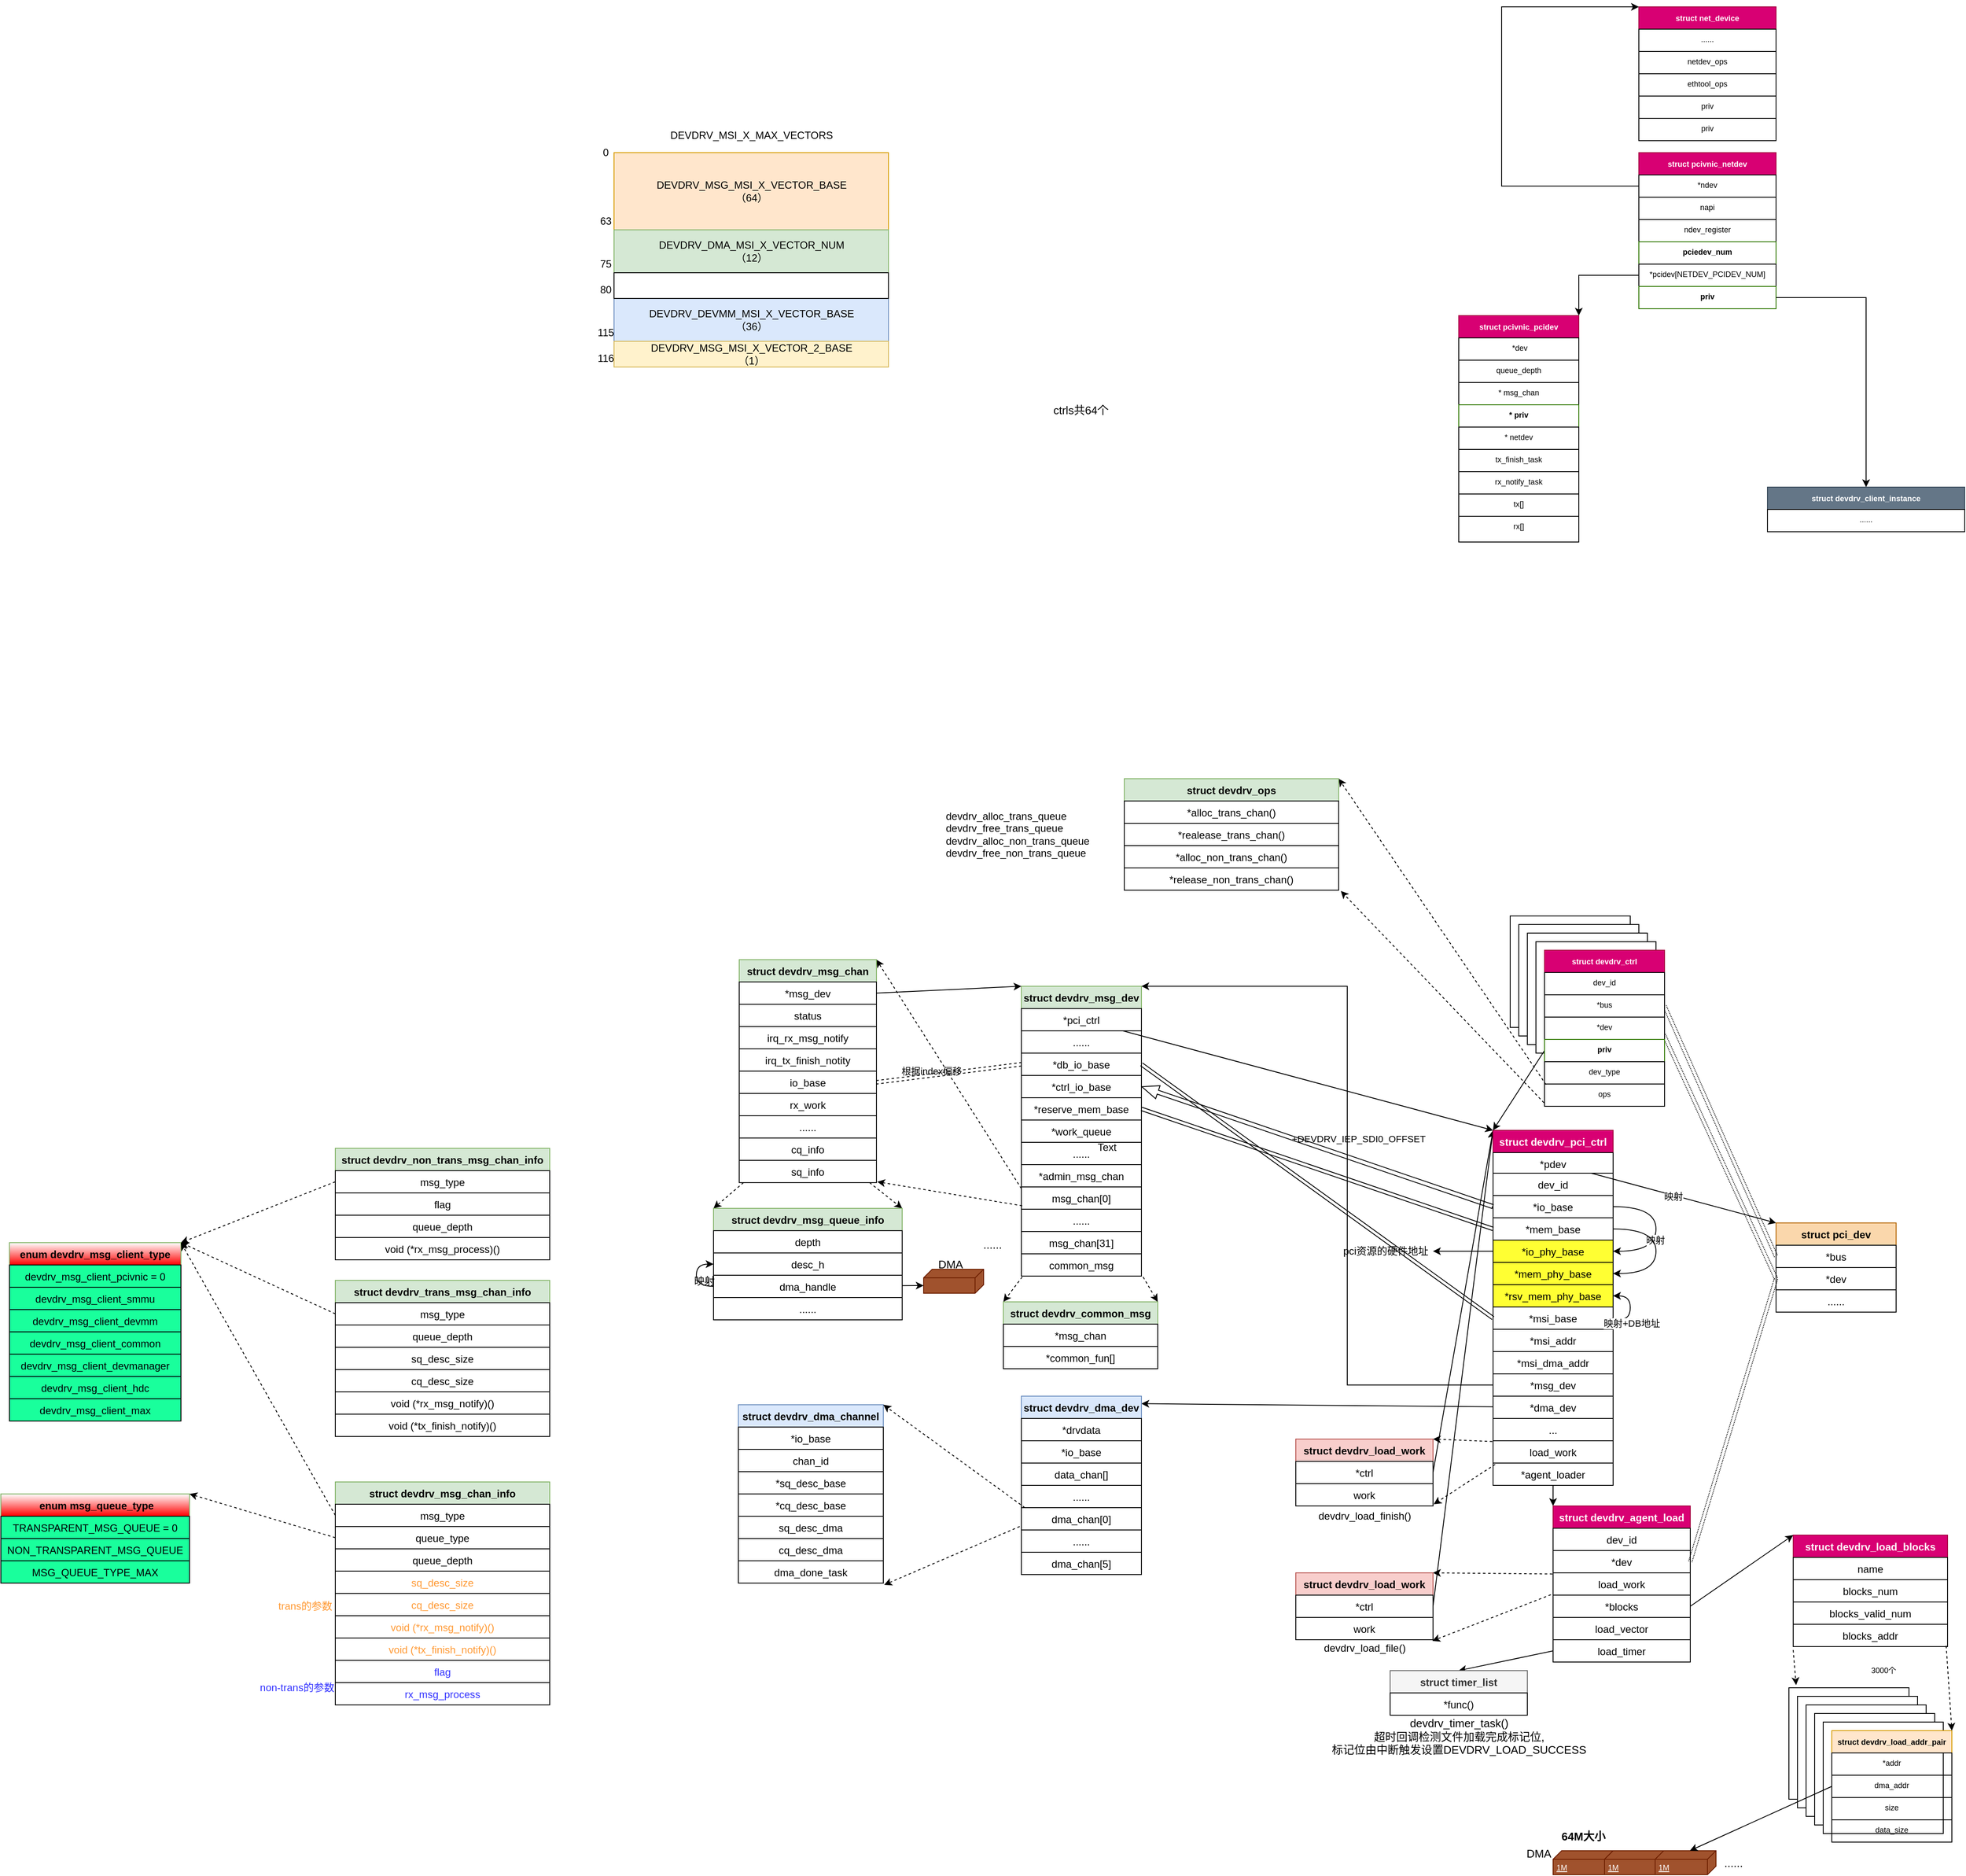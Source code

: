 <mxfile version="13.3.5" type="github">
  <diagram id="K24yG_uio-jVfGYNilbi" name="Page-1">
    <mxGraphModel dx="3327" dy="2065" grid="1" gridSize="10" guides="1" tooltips="1" connect="1" arrows="1" fold="1" page="1" pageScale="1" pageWidth="827" pageHeight="1169" math="0" shadow="0">
      <root>
        <mxCell id="0" />
        <mxCell id="1" parent="0" />
        <mxCell id="4CMs9tDYtMEGwvXOvuF7-43" value="struct pci_dev" style="swimlane;fontStyle=1;childLayout=stackLayout;horizontal=1;startSize=26;fillColor=#fad7ac;horizontalStack=0;resizeParent=1;resizeParentMax=0;resizeLast=0;collapsible=1;marginBottom=0;strokeColor=#b46504;" parent="1" vertex="1">
          <mxGeometry x="580" y="388" width="140" height="104" as="geometry" />
        </mxCell>
        <mxCell id="4CMs9tDYtMEGwvXOvuF7-44" value="*bus" style="text;strokeColor=#000000;fillColor=none;align=center;verticalAlign=top;spacingLeft=4;spacingRight=4;overflow=hidden;rotatable=0;points=[[0,0.5],[1,0.5]];portConstraint=eastwest;" parent="4CMs9tDYtMEGwvXOvuF7-43" vertex="1">
          <mxGeometry y="26" width="140" height="26" as="geometry" />
        </mxCell>
        <mxCell id="4CMs9tDYtMEGwvXOvuF7-45" value="*dev" style="text;strokeColor=#000000;fillColor=none;align=center;verticalAlign=top;spacingLeft=4;spacingRight=4;overflow=hidden;rotatable=0;points=[[0,0.5],[1,0.5]];portConstraint=eastwest;" parent="4CMs9tDYtMEGwvXOvuF7-43" vertex="1">
          <mxGeometry y="52" width="140" height="26" as="geometry" />
        </mxCell>
        <mxCell id="4CMs9tDYtMEGwvXOvuF7-49" value="......" style="text;strokeColor=#000000;fillColor=none;align=center;verticalAlign=top;spacingLeft=4;spacingRight=4;overflow=hidden;rotatable=0;points=[[0,0.5],[1,0.5]];portConstraint=eastwest;" parent="4CMs9tDYtMEGwvXOvuF7-43" vertex="1">
          <mxGeometry y="78" width="140" height="26" as="geometry" />
        </mxCell>
        <mxCell id="4CMs9tDYtMEGwvXOvuF7-48" style="rounded=0;orthogonalLoop=1;jettySize=auto;html=1;entryX=0;entryY=0;entryDx=0;entryDy=0;" parent="1" source="4CMs9tDYtMEGwvXOvuF7-34" target="4CMs9tDYtMEGwvXOvuF7-43" edge="1">
          <mxGeometry relative="1" as="geometry" />
        </mxCell>
        <mxCell id="4CMs9tDYtMEGwvXOvuF7-54" style="edgeStyle=none;rounded=0;orthogonalLoop=1;jettySize=auto;html=1;entryX=0;entryY=0;entryDx=0;entryDy=0;" parent="1" source="4CMs9tDYtMEGwvXOvuF7-42" target="4CMs9tDYtMEGwvXOvuF7-50" edge="1">
          <mxGeometry relative="1" as="geometry" />
        </mxCell>
        <mxCell id="4CMs9tDYtMEGwvXOvuF7-147" style="edgeStyle=none;rounded=0;orthogonalLoop=1;jettySize=auto;html=1;fontSize=13;exitX=0;exitY=0.5;exitDx=0;exitDy=0;entryX=0.5;entryY=0;entryDx=0;entryDy=0;" parent="1" source="4CMs9tDYtMEGwvXOvuF7-146" target="4CMs9tDYtMEGwvXOvuF7-148" edge="1">
          <mxGeometry relative="1" as="geometry">
            <mxPoint x="150" y="950.0" as="targetPoint" />
          </mxGeometry>
        </mxCell>
        <mxCell id="4CMs9tDYtMEGwvXOvuF7-55" style="edgeStyle=none;rounded=0;orthogonalLoop=1;jettySize=auto;html=1;entryX=0;entryY=0.5;entryDx=0;entryDy=0;exitX=1;exitY=0.5;exitDx=0;exitDy=0;shape=link;dashed=1;dashPattern=1 1;" parent="1" source="4CMs9tDYtMEGwvXOvuF7-52" target="4CMs9tDYtMEGwvXOvuF7-45" edge="1">
          <mxGeometry relative="1" as="geometry" />
        </mxCell>
        <mxCell id="4CMs9tDYtMEGwvXOvuF7-62" style="edgeStyle=none;rounded=0;orthogonalLoop=1;jettySize=auto;html=1;entryX=1;entryY=0;entryDx=0;entryDy=0;dashed=1;exitX=-0.005;exitY=0.051;exitDx=0;exitDy=0;exitPerimeter=0;" parent="1" source="4CMs9tDYtMEGwvXOvuF7-53" target="4CMs9tDYtMEGwvXOvuF7-57" edge="1">
          <mxGeometry relative="1" as="geometry" />
        </mxCell>
        <mxCell id="4CMs9tDYtMEGwvXOvuF7-63" style="edgeStyle=none;rounded=0;orthogonalLoop=1;jettySize=auto;html=1;entryX=0.995;entryY=1.051;entryDx=0;entryDy=0;entryPerimeter=0;dashed=1;exitX=-0.016;exitY=0.981;exitDx=0;exitDy=0;exitPerimeter=0;" parent="1" source="4CMs9tDYtMEGwvXOvuF7-53" target="4CMs9tDYtMEGwvXOvuF7-59" edge="1">
          <mxGeometry relative="1" as="geometry" />
        </mxCell>
        <mxCell id="4CMs9tDYtMEGwvXOvuF7-67" style="edgeStyle=none;rounded=0;orthogonalLoop=1;jettySize=auto;html=1;entryX=1;entryY=0;entryDx=0;entryDy=0;dashed=1;exitX=-0.006;exitY=0.032;exitDx=0;exitDy=0;exitPerimeter=0;" parent="1" source="4CMs9tDYtMEGwvXOvuF7-41" target="4CMs9tDYtMEGwvXOvuF7-64" edge="1">
          <mxGeometry relative="1" as="geometry" />
        </mxCell>
        <mxCell id="4CMs9tDYtMEGwvXOvuF7-68" style="edgeStyle=none;rounded=0;orthogonalLoop=1;jettySize=auto;html=1;entryX=1.005;entryY=0.923;entryDx=0;entryDy=0;entryPerimeter=0;dashed=1;exitX=0.018;exitY=1.058;exitDx=0;exitDy=0;exitPerimeter=0;" parent="1" source="4CMs9tDYtMEGwvXOvuF7-41" target="4CMs9tDYtMEGwvXOvuF7-66" edge="1">
          <mxGeometry relative="1" as="geometry" />
        </mxCell>
        <mxCell id="4CMs9tDYtMEGwvXOvuF7-70" style="edgeStyle=none;rounded=0;orthogonalLoop=1;jettySize=auto;html=1;exitX=1;exitY=0.5;exitDx=0;exitDy=0;entryX=0;entryY=0;entryDx=0;entryDy=0;" parent="1" source="4CMs9tDYtMEGwvXOvuF7-65" target="4CMs9tDYtMEGwvXOvuF7-33" edge="1">
          <mxGeometry relative="1" as="geometry">
            <mxPoint x="250" y="370" as="targetPoint" />
          </mxGeometry>
        </mxCell>
        <mxCell id="4CMs9tDYtMEGwvXOvuF7-69" style="edgeStyle=none;rounded=0;orthogonalLoop=1;jettySize=auto;html=1;entryX=0;entryY=0;entryDx=0;entryDy=0;exitX=1;exitY=0.5;exitDx=0;exitDy=0;" parent="1" source="4CMs9tDYtMEGwvXOvuF7-58" target="4CMs9tDYtMEGwvXOvuF7-33" edge="1">
          <mxGeometry relative="1" as="geometry" />
        </mxCell>
        <mxCell id="4CMs9tDYtMEGwvXOvuF7-71" value="devdrv_load_finish()" style="text;html=1;align=center;verticalAlign=middle;resizable=0;points=[];autosize=1;" parent="1" vertex="1">
          <mxGeometry x="40" y="720" width="120" height="20" as="geometry" />
        </mxCell>
        <mxCell id="-TiSCFnoP1qfZfvwGQQL-1" value="struct devdrv_msg_dev" style="swimlane;fontStyle=1;childLayout=stackLayout;horizontal=1;startSize=26;fillColor=#d5e8d4;horizontalStack=0;resizeParent=1;resizeParentMax=0;resizeLast=0;collapsible=1;marginBottom=0;strokeColor=#82b366;" parent="1" vertex="1">
          <mxGeometry x="-300" y="112" width="140" height="338" as="geometry" />
        </mxCell>
        <mxCell id="-TiSCFnoP1qfZfvwGQQL-2" value="*pci_ctrl" style="text;strokeColor=#000000;fillColor=none;align=center;verticalAlign=top;spacingLeft=4;spacingRight=4;overflow=hidden;rotatable=0;points=[[0,0.5],[1,0.5]];portConstraint=eastwest;" parent="-TiSCFnoP1qfZfvwGQQL-1" vertex="1">
          <mxGeometry y="26" width="140" height="26" as="geometry" />
        </mxCell>
        <mxCell id="-TiSCFnoP1qfZfvwGQQL-3" value="......" style="text;strokeColor=#000000;fillColor=none;align=center;verticalAlign=top;spacingLeft=4;spacingRight=4;overflow=hidden;rotatable=0;points=[[0,0.5],[1,0.5]];portConstraint=eastwest;" parent="-TiSCFnoP1qfZfvwGQQL-1" vertex="1">
          <mxGeometry y="52" width="140" height="26" as="geometry" />
        </mxCell>
        <mxCell id="-TiSCFnoP1qfZfvwGQQL-4" value="*db_io_base" style="text;strokeColor=#000000;fillColor=none;align=center;verticalAlign=top;spacingLeft=4;spacingRight=4;overflow=hidden;rotatable=0;points=[[0,0.5],[1,0.5]];portConstraint=eastwest;" parent="-TiSCFnoP1qfZfvwGQQL-1" vertex="1">
          <mxGeometry y="78" width="140" height="26" as="geometry" />
        </mxCell>
        <mxCell id="-TiSCFnoP1qfZfvwGQQL-5" value="*ctrl_io_base" style="text;strokeColor=#000000;fillColor=none;align=center;verticalAlign=top;spacingLeft=4;spacingRight=4;overflow=hidden;rotatable=0;points=[[0,0.5],[1,0.5]];portConstraint=eastwest;" parent="-TiSCFnoP1qfZfvwGQQL-1" vertex="1">
          <mxGeometry y="104" width="140" height="26" as="geometry" />
        </mxCell>
        <mxCell id="-TiSCFnoP1qfZfvwGQQL-6" value="*reserve_mem_base" style="text;strokeColor=#000000;fillColor=none;align=center;verticalAlign=top;spacingLeft=4;spacingRight=4;overflow=hidden;rotatable=0;points=[[0,0.5],[1,0.5]];portConstraint=eastwest;" parent="-TiSCFnoP1qfZfvwGQQL-1" vertex="1">
          <mxGeometry y="130" width="140" height="26" as="geometry" />
        </mxCell>
        <mxCell id="-TiSCFnoP1qfZfvwGQQL-7" value="*work_queue" style="text;strokeColor=#000000;fillColor=none;align=center;verticalAlign=top;spacingLeft=4;spacingRight=4;overflow=hidden;rotatable=0;points=[[0,0.5],[1,0.5]];portConstraint=eastwest;" parent="-TiSCFnoP1qfZfvwGQQL-1" vertex="1">
          <mxGeometry y="156" width="140" height="26" as="geometry" />
        </mxCell>
        <mxCell id="-TiSCFnoP1qfZfvwGQQL-8" value="......" style="text;strokeColor=#000000;fillColor=none;align=center;verticalAlign=top;spacingLeft=4;spacingRight=4;overflow=hidden;rotatable=0;points=[[0,0.5],[1,0.5]];portConstraint=eastwest;" parent="-TiSCFnoP1qfZfvwGQQL-1" vertex="1">
          <mxGeometry y="182" width="140" height="26" as="geometry" />
        </mxCell>
        <mxCell id="-TiSCFnoP1qfZfvwGQQL-9" value="*admin_msg_chan" style="text;strokeColor=#000000;fillColor=none;align=center;verticalAlign=top;spacingLeft=4;spacingRight=4;overflow=hidden;rotatable=0;points=[[0,0.5],[1,0.5]];portConstraint=eastwest;" parent="-TiSCFnoP1qfZfvwGQQL-1" vertex="1">
          <mxGeometry y="208" width="140" height="26" as="geometry" />
        </mxCell>
        <mxCell id="-TiSCFnoP1qfZfvwGQQL-16" value="msg_chan[0]" style="text;strokeColor=#000000;fillColor=none;align=center;verticalAlign=top;spacingLeft=4;spacingRight=4;overflow=hidden;rotatable=0;points=[[0,0.5],[1,0.5]];portConstraint=eastwest;" parent="-TiSCFnoP1qfZfvwGQQL-1" vertex="1">
          <mxGeometry y="234" width="140" height="26" as="geometry" />
        </mxCell>
        <mxCell id="-TiSCFnoP1qfZfvwGQQL-17" value="......" style="text;strokeColor=#000000;fillColor=none;align=center;verticalAlign=top;spacingLeft=4;spacingRight=4;overflow=hidden;rotatable=0;points=[[0,0.5],[1,0.5]];portConstraint=eastwest;" parent="-TiSCFnoP1qfZfvwGQQL-1" vertex="1">
          <mxGeometry y="260" width="140" height="26" as="geometry" />
        </mxCell>
        <mxCell id="-TiSCFnoP1qfZfvwGQQL-32" value="msg_chan[31]" style="text;strokeColor=#000000;fillColor=none;align=center;verticalAlign=top;spacingLeft=4;spacingRight=4;overflow=hidden;rotatable=0;points=[[0,0.5],[1,0.5]];portConstraint=eastwest;" parent="-TiSCFnoP1qfZfvwGQQL-1" vertex="1">
          <mxGeometry y="286" width="140" height="26" as="geometry" />
        </mxCell>
        <mxCell id="3cxTj1WRpVSJI_Zq0dqR-4" value="common_msg" style="text;strokeColor=#000000;fillColor=none;align=center;verticalAlign=top;spacingLeft=4;spacingRight=4;overflow=hidden;rotatable=0;points=[[0,0.5],[1,0.5]];portConstraint=eastwest;" vertex="1" parent="-TiSCFnoP1qfZfvwGQQL-1">
          <mxGeometry y="312" width="140" height="26" as="geometry" />
        </mxCell>
        <mxCell id="TfZTh5bj4eviRc6YyPCX-1" value="struct pcivnic_netdev" style="swimlane;fontStyle=1;childLayout=stackLayout;horizontal=1;startSize=26;fillColor=#d80073;horizontalStack=0;resizeParent=1;resizeParentMax=0;resizeLast=0;collapsible=1;marginBottom=0;fontSize=9;strokeColor=#A50040;fontColor=#ffffff;" parent="1" vertex="1">
          <mxGeometry x="420" y="-860" width="160" height="182" as="geometry" />
        </mxCell>
        <mxCell id="TfZTh5bj4eviRc6YyPCX-2" value="*ndev" style="text;strokeColor=#000000;fillColor=#ffffff;align=center;verticalAlign=top;spacingLeft=4;spacingRight=4;overflow=hidden;rotatable=0;points=[[0,0.5],[1,0.5]];portConstraint=eastwest;fontSize=9;" parent="TfZTh5bj4eviRc6YyPCX-1" vertex="1">
          <mxGeometry y="26" width="160" height="26" as="geometry" />
        </mxCell>
        <mxCell id="TfZTh5bj4eviRc6YyPCX-3" value="napi" style="text;strokeColor=#000000;fillColor=#ffffff;align=center;verticalAlign=top;spacingLeft=4;spacingRight=4;overflow=hidden;rotatable=0;points=[[0,0.5],[1,0.5]];portConstraint=eastwest;fontSize=9;" parent="TfZTh5bj4eviRc6YyPCX-1" vertex="1">
          <mxGeometry y="52" width="160" height="26" as="geometry" />
        </mxCell>
        <mxCell id="TfZTh5bj4eviRc6YyPCX-4" value="ndev_register" style="text;strokeColor=#000000;fillColor=#ffffff;align=center;verticalAlign=top;spacingLeft=4;spacingRight=4;overflow=hidden;rotatable=0;points=[[0,0.5],[1,0.5]];portConstraint=eastwest;fontSize=9;" parent="TfZTh5bj4eviRc6YyPCX-1" vertex="1">
          <mxGeometry y="78" width="160" height="26" as="geometry" />
        </mxCell>
        <mxCell id="TfZTh5bj4eviRc6YyPCX-5" value="pciedev_num" style="text;align=center;verticalAlign=top;spacingLeft=4;spacingRight=4;overflow=hidden;rotatable=0;points=[[0,0.5],[1,0.5]];portConstraint=eastwest;fontSize=9;fillColor=#FFFFFF;strokeColor=#2D7600;fontColor=#000000;gradientColor=none;fontStyle=1" parent="TfZTh5bj4eviRc6YyPCX-1" vertex="1">
          <mxGeometry y="104" width="160" height="26" as="geometry" />
        </mxCell>
        <mxCell id="TfZTh5bj4eviRc6YyPCX-6" value="*pcidev[NETDEV_PCIDEV_NUM]" style="text;strokeColor=#000000;fillColor=#ffffff;align=center;verticalAlign=top;spacingLeft=4;spacingRight=4;overflow=hidden;rotatable=0;points=[[0,0.5],[1,0.5]];portConstraint=eastwest;fontSize=9;" parent="TfZTh5bj4eviRc6YyPCX-1" vertex="1">
          <mxGeometry y="130" width="160" height="26" as="geometry" />
        </mxCell>
        <mxCell id="TfZTh5bj4eviRc6YyPCX-32" value="priv" style="text;align=center;verticalAlign=top;spacingLeft=4;spacingRight=4;overflow=hidden;rotatable=0;points=[[0,0.5],[1,0.5]];portConstraint=eastwest;fontSize=9;fillColor=#FFFFFF;strokeColor=#2D7600;fontColor=#000000;gradientColor=none;fontStyle=1" parent="TfZTh5bj4eviRc6YyPCX-1" vertex="1">
          <mxGeometry y="156" width="160" height="26" as="geometry" />
        </mxCell>
        <mxCell id="TfZTh5bj4eviRc6YyPCX-7" value="struct pcivnic_pcidev" style="swimlane;fontStyle=1;childLayout=stackLayout;horizontal=1;startSize=26;fillColor=#d80073;horizontalStack=0;resizeParent=1;resizeParentMax=0;resizeLast=0;collapsible=1;marginBottom=0;fontSize=9;strokeColor=#A50040;fontColor=#ffffff;" parent="1" vertex="1">
          <mxGeometry x="210" y="-670" width="140" height="264" as="geometry" />
        </mxCell>
        <mxCell id="TfZTh5bj4eviRc6YyPCX-8" value=" *dev" style="text;strokeColor=#000000;fillColor=#ffffff;align=center;verticalAlign=top;spacingLeft=4;spacingRight=4;overflow=hidden;rotatable=0;points=[[0,0.5],[1,0.5]];portConstraint=eastwest;fontSize=9;" parent="TfZTh5bj4eviRc6YyPCX-7" vertex="1">
          <mxGeometry y="26" width="140" height="26" as="geometry" />
        </mxCell>
        <mxCell id="TfZTh5bj4eviRc6YyPCX-9" value="queue_depth" style="text;strokeColor=#000000;fillColor=#ffffff;align=center;verticalAlign=top;spacingLeft=4;spacingRight=4;overflow=hidden;rotatable=0;points=[[0,0.5],[1,0.5]];portConstraint=eastwest;fontSize=9;" parent="TfZTh5bj4eviRc6YyPCX-7" vertex="1">
          <mxGeometry y="52" width="140" height="26" as="geometry" />
        </mxCell>
        <mxCell id="TfZTh5bj4eviRc6YyPCX-10" value="* msg_chan" style="text;strokeColor=#000000;fillColor=#ffffff;align=center;verticalAlign=top;spacingLeft=4;spacingRight=4;overflow=hidden;rotatable=0;points=[[0,0.5],[1,0.5]];portConstraint=eastwest;fontSize=9;" parent="TfZTh5bj4eviRc6YyPCX-7" vertex="1">
          <mxGeometry y="78" width="140" height="26" as="geometry" />
        </mxCell>
        <mxCell id="TfZTh5bj4eviRc6YyPCX-11" value="* priv" style="text;align=center;verticalAlign=top;spacingLeft=4;spacingRight=4;overflow=hidden;rotatable=0;points=[[0,0.5],[1,0.5]];portConstraint=eastwest;fontSize=9;fillColor=#FFFFFF;strokeColor=#2D7600;fontColor=#000000;gradientColor=none;fontStyle=1" parent="TfZTh5bj4eviRc6YyPCX-7" vertex="1">
          <mxGeometry y="104" width="140" height="26" as="geometry" />
        </mxCell>
        <mxCell id="TfZTh5bj4eviRc6YyPCX-12" value="* netdev" style="text;strokeColor=#000000;fillColor=#ffffff;align=center;verticalAlign=top;spacingLeft=4;spacingRight=4;overflow=hidden;rotatable=0;points=[[0,0.5],[1,0.5]];portConstraint=eastwest;fontSize=9;" parent="TfZTh5bj4eviRc6YyPCX-7" vertex="1">
          <mxGeometry y="130" width="140" height="26" as="geometry" />
        </mxCell>
        <mxCell id="TfZTh5bj4eviRc6YyPCX-14" value="tx_finish_task" style="text;strokeColor=#000000;fillColor=#ffffff;align=center;verticalAlign=top;spacingLeft=4;spacingRight=4;overflow=hidden;rotatable=0;points=[[0,0.5],[1,0.5]];portConstraint=eastwest;fontSize=9;" parent="TfZTh5bj4eviRc6YyPCX-7" vertex="1">
          <mxGeometry y="156" width="140" height="26" as="geometry" />
        </mxCell>
        <mxCell id="TfZTh5bj4eviRc6YyPCX-15" value="rx_notify_task" style="text;strokeColor=#000000;fillColor=#ffffff;align=center;verticalAlign=top;spacingLeft=4;spacingRight=4;overflow=hidden;rotatable=0;points=[[0,0.5],[1,0.5]];portConstraint=eastwest;fontSize=9;" parent="TfZTh5bj4eviRc6YyPCX-7" vertex="1">
          <mxGeometry y="182" width="140" height="26" as="geometry" />
        </mxCell>
        <mxCell id="TfZTh5bj4eviRc6YyPCX-16" value="tx[]" style="text;strokeColor=#000000;fillColor=#ffffff;align=center;verticalAlign=top;spacingLeft=4;spacingRight=4;overflow=hidden;rotatable=0;points=[[0,0.5],[1,0.5]];portConstraint=eastwest;fontSize=9;" parent="TfZTh5bj4eviRc6YyPCX-7" vertex="1">
          <mxGeometry y="208" width="140" height="26" as="geometry" />
        </mxCell>
        <mxCell id="TfZTh5bj4eviRc6YyPCX-17" value="rx[]" style="text;strokeColor=#000000;fillColor=#ffffff;align=center;verticalAlign=top;spacingLeft=4;spacingRight=4;overflow=hidden;rotatable=0;points=[[0,0.5],[1,0.5]];portConstraint=eastwest;fontSize=9;" parent="TfZTh5bj4eviRc6YyPCX-7" vertex="1">
          <mxGeometry y="234" width="140" height="30" as="geometry" />
        </mxCell>
        <mxCell id="4CMs9tDYtMEGwvXOvuF7-72" value="devdrv_load_file()" style="text;html=1;align=center;verticalAlign=middle;resizable=0;points=[];autosize=1;" parent="1" vertex="1">
          <mxGeometry x="45" y="874" width="110" height="20" as="geometry" />
        </mxCell>
        <mxCell id="4CMs9tDYtMEGwvXOvuF7-73" value="struct devdrv_load_blocks" style="swimlane;fontStyle=1;childLayout=stackLayout;horizontal=1;startSize=26;fillColor=#d80073;horizontalStack=0;resizeParent=1;resizeParentMax=0;resizeLast=0;collapsible=1;marginBottom=0;strokeColor=#A50040;fontColor=#ffffff;" parent="1" vertex="1">
          <mxGeometry x="600" y="752" width="180" height="130" as="geometry" />
        </mxCell>
        <mxCell id="4CMs9tDYtMEGwvXOvuF7-74" value="name" style="text;strokeColor=#000000;fillColor=none;align=center;verticalAlign=top;spacingLeft=4;spacingRight=4;overflow=hidden;rotatable=0;points=[[0,0.5],[1,0.5]];portConstraint=eastwest;" parent="4CMs9tDYtMEGwvXOvuF7-73" vertex="1">
          <mxGeometry y="26" width="180" height="26" as="geometry" />
        </mxCell>
        <mxCell id="4CMs9tDYtMEGwvXOvuF7-75" value="blocks_num" style="text;strokeColor=#000000;fillColor=none;align=center;verticalAlign=top;spacingLeft=4;spacingRight=4;overflow=hidden;rotatable=0;points=[[0,0.5],[1,0.5]];portConstraint=eastwest;" parent="4CMs9tDYtMEGwvXOvuF7-73" vertex="1">
          <mxGeometry y="52" width="180" height="26" as="geometry" />
        </mxCell>
        <mxCell id="4CMs9tDYtMEGwvXOvuF7-76" value="blocks_valid_num" style="text;strokeColor=#000000;fillColor=none;align=center;verticalAlign=top;spacingLeft=4;spacingRight=4;overflow=hidden;rotatable=0;points=[[0,0.5],[1,0.5]];portConstraint=eastwest;" parent="4CMs9tDYtMEGwvXOvuF7-73" vertex="1">
          <mxGeometry y="78" width="180" height="26" as="geometry" />
        </mxCell>
        <mxCell id="4CMs9tDYtMEGwvXOvuF7-78" value="blocks_addr" style="text;strokeColor=#000000;fillColor=none;align=center;verticalAlign=top;spacingLeft=4;spacingRight=4;overflow=hidden;rotatable=0;points=[[0,0.5],[1,0.5]];portConstraint=eastwest;" parent="4CMs9tDYtMEGwvXOvuF7-73" vertex="1">
          <mxGeometry y="104" width="180" height="26" as="geometry" />
        </mxCell>
        <mxCell id="4CMs9tDYtMEGwvXOvuF7-33" value="struct devdrv_pci_ctrl" style="swimlane;fontStyle=1;childLayout=stackLayout;horizontal=1;startSize=26;fillColor=#d80073;horizontalStack=0;resizeParent=1;resizeParentMax=0;resizeLast=0;collapsible=1;marginBottom=0;strokeColor=#A50040;fontColor=#ffffff;" parent="1" vertex="1">
          <mxGeometry x="250" y="280" width="140" height="414" as="geometry" />
        </mxCell>
        <mxCell id="4CMs9tDYtMEGwvXOvuF7-34" value="*pdev" style="text;strokeColor=#000000;fillColor=none;align=center;verticalAlign=top;spacingLeft=4;spacingRight=4;overflow=hidden;rotatable=0;points=[[0,0.5],[1,0.5]];portConstraint=eastwest;" parent="4CMs9tDYtMEGwvXOvuF7-33" vertex="1">
          <mxGeometry y="26" width="140" height="24" as="geometry" />
        </mxCell>
        <mxCell id="4CMs9tDYtMEGwvXOvuF7-35" value="dev_id&#xa;" style="text;strokeColor=#000000;fillColor=none;align=center;verticalAlign=top;spacingLeft=4;spacingRight=4;overflow=hidden;rotatable=0;points=[[0,0.5],[1,0.5]];portConstraint=eastwest;" parent="4CMs9tDYtMEGwvXOvuF7-33" vertex="1">
          <mxGeometry y="50" width="140" height="26" as="geometry" />
        </mxCell>
        <mxCell id="4CMs9tDYtMEGwvXOvuF7-36" value="*io_base" style="text;strokeColor=#000000;fillColor=none;align=center;verticalAlign=top;spacingLeft=4;spacingRight=4;overflow=hidden;rotatable=0;points=[[0,0.5],[1,0.5]];portConstraint=eastwest;" parent="4CMs9tDYtMEGwvXOvuF7-33" vertex="1">
          <mxGeometry y="76" width="140" height="26" as="geometry" />
        </mxCell>
        <mxCell id="KGFi5STX7Q2RRd9KJe1o-4" value="*mem_base" style="text;strokeColor=#000000;fillColor=none;align=center;verticalAlign=top;spacingLeft=4;spacingRight=4;overflow=hidden;rotatable=0;points=[[0,0.5],[1,0.5]];portConstraint=eastwest;" parent="4CMs9tDYtMEGwvXOvuF7-33" vertex="1">
          <mxGeometry y="102" width="140" height="26" as="geometry" />
        </mxCell>
        <mxCell id="KGFi5STX7Q2RRd9KJe1o-10" style="edgeStyle=orthogonalEdgeStyle;curved=1;rounded=0;orthogonalLoop=1;jettySize=auto;html=1;entryX=1;entryY=0.5;entryDx=0;entryDy=0;exitX=1;exitY=0.5;exitDx=0;exitDy=0;" parent="4CMs9tDYtMEGwvXOvuF7-33" source="4CMs9tDYtMEGwvXOvuF7-36" target="4CMs9tDYtMEGwvXOvuF7-39" edge="1">
          <mxGeometry relative="1" as="geometry">
            <Array as="points">
              <mxPoint x="190" y="89" />
              <mxPoint x="190" y="141" />
            </Array>
          </mxGeometry>
        </mxCell>
        <mxCell id="KGFi5STX7Q2RRd9KJe1o-13" value="映射" style="edgeLabel;html=1;align=center;verticalAlign=middle;resizable=0;points=[];" parent="KGFi5STX7Q2RRd9KJe1o-10" vertex="1" connectable="0">
          <mxGeometry x="0.165" y="-1" relative="1" as="geometry">
            <mxPoint as="offset" />
          </mxGeometry>
        </mxCell>
        <mxCell id="4CMs9tDYtMEGwvXOvuF7-39" value="*io_phy_base" style="text;strokeColor=#000000;fillColor=#FFFF33;align=center;verticalAlign=top;spacingLeft=4;spacingRight=4;overflow=hidden;rotatable=0;points=[[0,0.5],[1,0.5]];portConstraint=eastwest;labelBackgroundColor=none;" parent="4CMs9tDYtMEGwvXOvuF7-33" vertex="1">
          <mxGeometry y="128" width="140" height="26" as="geometry" />
        </mxCell>
        <mxCell id="4CMs9tDYtMEGwvXOvuF7-38" value="*mem_phy_base" style="text;strokeColor=#000000;fillColor=#FFFF33;align=center;verticalAlign=top;spacingLeft=4;spacingRight=4;overflow=hidden;rotatable=0;points=[[0,0.5],[1,0.5]];portConstraint=eastwest;" parent="4CMs9tDYtMEGwvXOvuF7-33" vertex="1">
          <mxGeometry y="154" width="140" height="26" as="geometry" />
        </mxCell>
        <mxCell id="4CMs9tDYtMEGwvXOvuF7-40" value="*rsv_mem_phy_base" style="text;strokeColor=#000000;fillColor=#FFFF33;align=center;verticalAlign=top;spacingLeft=4;spacingRight=4;overflow=hidden;rotatable=0;points=[[0,0.5],[1,0.5]];portConstraint=eastwest;" parent="4CMs9tDYtMEGwvXOvuF7-33" vertex="1">
          <mxGeometry y="180" width="140" height="26" as="geometry" />
        </mxCell>
        <mxCell id="4CMs9tDYtMEGwvXOvuF7-37" value="*msi_base" style="text;strokeColor=#000000;fillColor=none;align=center;verticalAlign=top;spacingLeft=4;spacingRight=4;overflow=hidden;rotatable=0;points=[[0,0.5],[1,0.5]];portConstraint=eastwest;" parent="4CMs9tDYtMEGwvXOvuF7-33" vertex="1">
          <mxGeometry y="206" width="140" height="26" as="geometry" />
        </mxCell>
        <mxCell id="KGFi5STX7Q2RRd9KJe1o-2" value="*msi_addr" style="text;strokeColor=#000000;fillColor=none;align=center;verticalAlign=top;spacingLeft=4;spacingRight=4;overflow=hidden;rotatable=0;points=[[0,0.5],[1,0.5]];portConstraint=eastwest;" parent="4CMs9tDYtMEGwvXOvuF7-33" vertex="1">
          <mxGeometry y="232" width="140" height="26" as="geometry" />
        </mxCell>
        <mxCell id="KGFi5STX7Q2RRd9KJe1o-3" value="*msi_dma_addr" style="text;strokeColor=#000000;fillColor=none;align=center;verticalAlign=top;spacingLeft=4;spacingRight=4;overflow=hidden;rotatable=0;points=[[0,0.5],[1,0.5]];portConstraint=eastwest;" parent="4CMs9tDYtMEGwvXOvuF7-33" vertex="1">
          <mxGeometry y="258" width="140" height="26" as="geometry" />
        </mxCell>
        <mxCell id="4rqcEA7wsS3cXAYtvrbO-18" value="*msg_dev" style="text;strokeColor=#000000;fillColor=none;align=center;verticalAlign=top;spacingLeft=4;spacingRight=4;overflow=hidden;rotatable=0;points=[[0,0.5],[1,0.5]];portConstraint=eastwest;" parent="4CMs9tDYtMEGwvXOvuF7-33" vertex="1">
          <mxGeometry y="284" width="140" height="26" as="geometry" />
        </mxCell>
        <mxCell id="4rqcEA7wsS3cXAYtvrbO-17" value="*dma_dev" style="text;strokeColor=#000000;fillColor=none;align=center;verticalAlign=top;spacingLeft=4;spacingRight=4;overflow=hidden;rotatable=0;points=[[0,0.5],[1,0.5]];portConstraint=eastwest;" parent="4CMs9tDYtMEGwvXOvuF7-33" vertex="1">
          <mxGeometry y="310" width="140" height="26" as="geometry" />
        </mxCell>
        <mxCell id="KGFi5STX7Q2RRd9KJe1o-5" value="..." style="text;strokeColor=#000000;fillColor=none;align=center;verticalAlign=top;spacingLeft=4;spacingRight=4;overflow=hidden;rotatable=0;points=[[0,0.5],[1,0.5]];portConstraint=eastwest;" parent="4CMs9tDYtMEGwvXOvuF7-33" vertex="1">
          <mxGeometry y="336" width="140" height="26" as="geometry" />
        </mxCell>
        <mxCell id="4CMs9tDYtMEGwvXOvuF7-41" value="load_work" style="text;strokeColor=#000000;fillColor=none;align=center;verticalAlign=top;spacingLeft=4;spacingRight=4;overflow=hidden;rotatable=0;points=[[0,0.5],[1,0.5]];portConstraint=eastwest;" parent="4CMs9tDYtMEGwvXOvuF7-33" vertex="1">
          <mxGeometry y="362" width="140" height="26" as="geometry" />
        </mxCell>
        <mxCell id="KGFi5STX7Q2RRd9KJe1o-11" style="edgeStyle=orthogonalEdgeStyle;curved=1;rounded=0;orthogonalLoop=1;jettySize=auto;html=1;entryX=1;entryY=0.5;entryDx=0;entryDy=0;exitX=1;exitY=0.5;exitDx=0;exitDy=0;" parent="4CMs9tDYtMEGwvXOvuF7-33" source="KGFi5STX7Q2RRd9KJe1o-4" target="4CMs9tDYtMEGwvXOvuF7-38" edge="1">
          <mxGeometry relative="1" as="geometry">
            <mxPoint x="150" y="99" as="sourcePoint" />
            <mxPoint x="150" y="151" as="targetPoint" />
            <Array as="points">
              <mxPoint x="190" y="115" />
              <mxPoint x="190" y="167" />
            </Array>
          </mxGeometry>
        </mxCell>
        <mxCell id="KGFi5STX7Q2RRd9KJe1o-12" value="映射" style="edgeLabel;html=1;align=center;verticalAlign=middle;resizable=0;points=[];" parent="KGFi5STX7Q2RRd9KJe1o-11" vertex="1" connectable="0">
          <mxGeometry x="-0.346" y="19" relative="1" as="geometry">
            <mxPoint x="20" y="-19" as="offset" />
          </mxGeometry>
        </mxCell>
        <mxCell id="KGFi5STX7Q2RRd9KJe1o-14" style="edgeStyle=orthogonalEdgeStyle;curved=1;rounded=0;orthogonalLoop=1;jettySize=auto;html=1;entryX=1;entryY=0.5;entryDx=0;entryDy=0;exitX=1;exitY=0.5;exitDx=0;exitDy=0;" parent="4CMs9tDYtMEGwvXOvuF7-33" source="4CMs9tDYtMEGwvXOvuF7-37" target="4CMs9tDYtMEGwvXOvuF7-40" edge="1">
          <mxGeometry relative="1" as="geometry">
            <mxPoint x="139" y="243" as="sourcePoint" />
            <mxPoint x="139" y="190.0" as="targetPoint" />
            <Array as="points">
              <mxPoint x="139" y="219" />
              <mxPoint x="139" y="220" />
              <mxPoint x="160" y="220" />
              <mxPoint x="160" y="193" />
            </Array>
          </mxGeometry>
        </mxCell>
        <mxCell id="KGFi5STX7Q2RRd9KJe1o-15" value="映射+DB地址&amp;nbsp;" style="edgeLabel;html=1;align=center;verticalAlign=middle;resizable=0;points=[];" parent="KGFi5STX7Q2RRd9KJe1o-14" vertex="1" connectable="0">
          <mxGeometry x="-0.346" y="19" relative="1" as="geometry">
            <mxPoint x="21.33" y="5" as="offset" />
          </mxGeometry>
        </mxCell>
        <mxCell id="4CMs9tDYtMEGwvXOvuF7-42" value="*agent_loader" style="text;strokeColor=#000000;fillColor=none;align=center;verticalAlign=top;spacingLeft=4;spacingRight=4;overflow=hidden;rotatable=0;points=[[0,0.5],[1,0.5]];portConstraint=eastwest;" parent="4CMs9tDYtMEGwvXOvuF7-33" vertex="1">
          <mxGeometry y="388" width="140" height="26" as="geometry" />
        </mxCell>
        <mxCell id="TfZTh5bj4eviRc6YyPCX-18" value="struct net_device" style="swimlane;fontStyle=1;childLayout=stackLayout;horizontal=1;startSize=26;fillColor=#d80073;horizontalStack=0;resizeParent=1;resizeParentMax=0;resizeLast=0;collapsible=1;marginBottom=0;fontSize=9;strokeColor=#A50040;fontColor=#ffffff;" parent="1" vertex="1">
          <mxGeometry x="420" y="-1030" width="160" height="156" as="geometry" />
        </mxCell>
        <mxCell id="TfZTh5bj4eviRc6YyPCX-19" value="......" style="text;strokeColor=#000000;fillColor=#ffffff;align=center;verticalAlign=top;spacingLeft=4;spacingRight=4;overflow=hidden;rotatable=0;points=[[0,0.5],[1,0.5]];portConstraint=eastwest;fontSize=9;" parent="TfZTh5bj4eviRc6YyPCX-18" vertex="1">
          <mxGeometry y="26" width="160" height="26" as="geometry" />
        </mxCell>
        <mxCell id="TfZTh5bj4eviRc6YyPCX-26" value="netdev_ops" style="text;strokeColor=#000000;fillColor=#ffffff;align=center;verticalAlign=top;spacingLeft=4;spacingRight=4;overflow=hidden;rotatable=0;points=[[0,0.5],[1,0.5]];portConstraint=eastwest;fontSize=9;" parent="TfZTh5bj4eviRc6YyPCX-18" vertex="1">
          <mxGeometry y="52" width="160" height="26" as="geometry" />
        </mxCell>
        <mxCell id="TfZTh5bj4eviRc6YyPCX-29" value="ethtool_ops" style="text;strokeColor=#000000;fillColor=#ffffff;align=center;verticalAlign=top;spacingLeft=4;spacingRight=4;overflow=hidden;rotatable=0;points=[[0,0.5],[1,0.5]];portConstraint=eastwest;fontSize=9;" parent="TfZTh5bj4eviRc6YyPCX-18" vertex="1">
          <mxGeometry y="78" width="160" height="26" as="geometry" />
        </mxCell>
        <mxCell id="TfZTh5bj4eviRc6YyPCX-30" value="priv" style="text;strokeColor=#000000;fillColor=#ffffff;align=center;verticalAlign=top;spacingLeft=4;spacingRight=4;overflow=hidden;rotatable=0;points=[[0,0.5],[1,0.5]];portConstraint=eastwest;fontSize=9;" parent="TfZTh5bj4eviRc6YyPCX-18" vertex="1">
          <mxGeometry y="104" width="160" height="26" as="geometry" />
        </mxCell>
        <mxCell id="TfZTh5bj4eviRc6YyPCX-31" value="priv" style="text;strokeColor=#000000;fillColor=#ffffff;align=center;verticalAlign=top;spacingLeft=4;spacingRight=4;overflow=hidden;rotatable=0;points=[[0,0.5],[1,0.5]];portConstraint=eastwest;fontSize=9;" parent="TfZTh5bj4eviRc6YyPCX-18" vertex="1">
          <mxGeometry y="130" width="160" height="26" as="geometry" />
        </mxCell>
        <mxCell id="4CMs9tDYtMEGwvXOvuF7-129" value="&amp;nbsp;" style="html=1;strokeColor=#000000;fontSize=9;align=center;" parent="1" vertex="1">
          <mxGeometry x="595" y="930" width="140" height="130" as="geometry" />
        </mxCell>
        <mxCell id="4CMs9tDYtMEGwvXOvuF7-130" value="&amp;nbsp;" style="html=1;strokeColor=#000000;fontSize=9;align=center;" parent="1" vertex="1">
          <mxGeometry x="605" y="940" width="140" height="130" as="geometry" />
        </mxCell>
        <mxCell id="4CMs9tDYtMEGwvXOvuF7-131" value="&amp;nbsp;" style="html=1;strokeColor=#000000;fontSize=9;align=center;" parent="1" vertex="1">
          <mxGeometry x="615" y="950" width="140" height="130" as="geometry" />
        </mxCell>
        <mxCell id="4CMs9tDYtMEGwvXOvuF7-132" value="&amp;nbsp;" style="html=1;strokeColor=#000000;fontSize=9;align=center;" parent="1" vertex="1">
          <mxGeometry x="625" y="960" width="140" height="130" as="geometry" />
        </mxCell>
        <mxCell id="4CMs9tDYtMEGwvXOvuF7-133" value="&amp;nbsp;" style="html=1;strokeColor=#000000;fontSize=9;align=center;" parent="1" vertex="1">
          <mxGeometry x="635" y="970" width="140" height="130" as="geometry" />
        </mxCell>
        <mxCell id="4CMs9tDYtMEGwvXOvuF7-83" value="struct devdrv_load_addr_pair" style="swimlane;fontStyle=1;childLayout=stackLayout;horizontal=1;startSize=26;fillColor=#ffe6cc;horizontalStack=0;resizeParent=1;resizeParentMax=0;resizeLast=0;collapsible=1;marginBottom=0;fontSize=9;strokeColor=#d79b00;" parent="1" vertex="1">
          <mxGeometry x="645" y="980" width="140" height="130" as="geometry" />
        </mxCell>
        <mxCell id="4CMs9tDYtMEGwvXOvuF7-84" value="*addr" style="text;strokeColor=#000000;fillColor=none;align=center;verticalAlign=top;spacingLeft=4;spacingRight=4;overflow=hidden;rotatable=0;points=[[0,0.5],[1,0.5]];portConstraint=eastwest;fontSize=9;" parent="4CMs9tDYtMEGwvXOvuF7-83" vertex="1">
          <mxGeometry y="26" width="140" height="26" as="geometry" />
        </mxCell>
        <mxCell id="4CMs9tDYtMEGwvXOvuF7-85" value="dma_addr" style="text;strokeColor=#000000;fillColor=none;align=center;verticalAlign=top;spacingLeft=4;spacingRight=4;overflow=hidden;rotatable=0;points=[[0,0.5],[1,0.5]];portConstraint=eastwest;fontSize=9;" parent="4CMs9tDYtMEGwvXOvuF7-83" vertex="1">
          <mxGeometry y="52" width="140" height="26" as="geometry" />
        </mxCell>
        <mxCell id="4CMs9tDYtMEGwvXOvuF7-86" value="size" style="text;strokeColor=#000000;fillColor=none;align=center;verticalAlign=top;spacingLeft=4;spacingRight=4;overflow=hidden;rotatable=0;points=[[0,0.5],[1,0.5]];portConstraint=eastwest;fontSize=9;" parent="4CMs9tDYtMEGwvXOvuF7-83" vertex="1">
          <mxGeometry y="78" width="140" height="26" as="geometry" />
        </mxCell>
        <mxCell id="4CMs9tDYtMEGwvXOvuF7-87" value="data_size" style="text;strokeColor=#000000;fillColor=none;align=center;verticalAlign=top;spacingLeft=4;spacingRight=4;overflow=hidden;rotatable=0;points=[[0,0.5],[1,0.5]];portConstraint=eastwest;fontSize=9;" parent="4CMs9tDYtMEGwvXOvuF7-83" vertex="1">
          <mxGeometry y="104" width="140" height="26" as="geometry" />
        </mxCell>
        <mxCell id="4CMs9tDYtMEGwvXOvuF7-134" style="edgeStyle=none;rounded=0;orthogonalLoop=1;jettySize=auto;html=1;entryX=0.06;entryY=-0.024;entryDx=0;entryDy=0;entryPerimeter=0;fontSize=9;exitX=0;exitY=1.154;exitDx=0;exitDy=0;exitPerimeter=0;dashed=1;" parent="1" source="4CMs9tDYtMEGwvXOvuF7-78" target="4CMs9tDYtMEGwvXOvuF7-129" edge="1">
          <mxGeometry relative="1" as="geometry" />
        </mxCell>
        <mxCell id="4CMs9tDYtMEGwvXOvuF7-135" style="edgeStyle=none;rounded=0;orthogonalLoop=1;jettySize=auto;html=1;entryX=1;entryY=0;entryDx=0;entryDy=0;fontSize=9;exitX=0.991;exitY=0.962;exitDx=0;exitDy=0;exitPerimeter=0;dashed=1;" parent="1" source="4CMs9tDYtMEGwvXOvuF7-78" target="4CMs9tDYtMEGwvXOvuF7-83" edge="1">
          <mxGeometry relative="1" as="geometry" />
        </mxCell>
        <mxCell id="4CMs9tDYtMEGwvXOvuF7-136" value="3000个" style="text;html=1;align=center;verticalAlign=middle;resizable=0;points=[];autosize=1;fontSize=9;" parent="1" vertex="1">
          <mxGeometry x="680" y="900" width="50" height="20" as="geometry" />
        </mxCell>
        <mxCell id="4CMs9tDYtMEGwvXOvuF7-137" style="edgeStyle=none;rounded=0;orthogonalLoop=1;jettySize=auto;html=1;entryX=0;entryY=0;entryDx=0;entryDy=0;fontSize=9;exitX=1;exitY=0.5;exitDx=0;exitDy=0;" parent="1" source="4CMs9tDYtMEGwvXOvuF7-56" target="4CMs9tDYtMEGwvXOvuF7-73" edge="1">
          <mxGeometry relative="1" as="geometry" />
        </mxCell>
        <mxCell id="4CMs9tDYtMEGwvXOvuF7-138" value="1M" style="verticalAlign=top;align=left;spacingTop=8;spacingLeft=2;spacingRight=12;shape=cube;size=10;direction=south;fontStyle=4;html=1;strokeColor=#6D1F00;fontSize=9;fillColor=#a0522d;fontColor=#ffffff;" parent="1" vertex="1">
          <mxGeometry x="320" y="1120" width="70" height="28" as="geometry" />
        </mxCell>
        <mxCell id="4CMs9tDYtMEGwvXOvuF7-139" value="1M" style="verticalAlign=top;align=left;spacingTop=8;spacingLeft=2;spacingRight=12;shape=cube;size=10;direction=south;fontStyle=4;html=1;strokeColor=#6D1F00;fontSize=9;fillColor=#a0522d;fontColor=#ffffff;" parent="1" vertex="1">
          <mxGeometry x="380" y="1120" width="70" height="28" as="geometry" />
        </mxCell>
        <mxCell id="4CMs9tDYtMEGwvXOvuF7-140" value="1M" style="verticalAlign=top;align=left;spacingTop=8;spacingLeft=2;spacingRight=12;shape=cube;size=10;direction=south;fontStyle=4;html=1;strokeColor=#6D1F00;fontSize=9;fillColor=#a0522d;fontColor=#ffffff;" parent="1" vertex="1">
          <mxGeometry x="439" y="1120" width="71" height="28" as="geometry" />
        </mxCell>
        <mxCell id="4CMs9tDYtMEGwvXOvuF7-142" value="......" style="text;html=1;align=center;verticalAlign=middle;resizable=0;points=[];autosize=1;fontSize=13;" parent="1" vertex="1">
          <mxGeometry x="510" y="1124" width="40" height="20" as="geometry" />
        </mxCell>
        <mxCell id="4CMs9tDYtMEGwvXOvuF7-143" style="edgeStyle=none;rounded=0;orthogonalLoop=1;jettySize=auto;html=1;entryX=0;entryY=0;entryDx=0;entryDy=30.5;entryPerimeter=0;fontSize=13;exitX=0;exitY=0.5;exitDx=0;exitDy=0;" parent="1" source="4CMs9tDYtMEGwvXOvuF7-85" target="4CMs9tDYtMEGwvXOvuF7-140" edge="1">
          <mxGeometry relative="1" as="geometry" />
        </mxCell>
        <mxCell id="4CMs9tDYtMEGwvXOvuF7-144" value="DMA" style="text;html=1;align=center;verticalAlign=middle;resizable=0;points=[];autosize=1;fontSize=13;" parent="1" vertex="1">
          <mxGeometry x="283" y="1113" width="40" height="20" as="geometry" />
        </mxCell>
        <mxCell id="4CMs9tDYtMEGwvXOvuF7-145" value="64M大小" style="text;html=1;align=center;verticalAlign=middle;resizable=0;points=[];autosize=1;fontSize=13;fontStyle=1" parent="1" vertex="1">
          <mxGeometry x="320" y="1093" width="70" height="20" as="geometry" />
        </mxCell>
        <mxCell id="4CMs9tDYtMEGwvXOvuF7-151" value="devdrv_timer_task()&lt;br&gt;超时回调检测文件加载完成标记位,&lt;br&gt;标记位由中断触发设置DEVDRV_LOAD_SUCCESS" style="text;html=1;align=center;verticalAlign=middle;resizable=0;points=[];autosize=1;fontSize=13;" parent="1" vertex="1">
          <mxGeometry x="55" y="962" width="310" height="50" as="geometry" />
        </mxCell>
        <mxCell id="4CMs9tDYtMEGwvXOvuF7-148" value="struct timer_list" style="swimlane;fontStyle=1;childLayout=stackLayout;horizontal=1;startSize=26;fillColor=#f5f5f5;horizontalStack=0;resizeParent=1;resizeParentMax=0;resizeLast=0;collapsible=1;marginBottom=0;strokeColor=#666666;fontColor=#333333;" parent="1" vertex="1">
          <mxGeometry x="130" y="910" width="160" height="52" as="geometry" />
        </mxCell>
        <mxCell id="4CMs9tDYtMEGwvXOvuF7-149" value="*func()" style="text;strokeColor=#000000;fillColor=none;align=center;verticalAlign=top;spacingLeft=4;spacingRight=4;overflow=hidden;rotatable=0;points=[[0,0.5],[1,0.5]];portConstraint=eastwest;" parent="4CMs9tDYtMEGwvXOvuF7-148" vertex="1">
          <mxGeometry y="26" width="160" height="26" as="geometry" />
        </mxCell>
        <mxCell id="4CMs9tDYtMEGwvXOvuF7-152" value="&amp;nbsp;" style="html=1;strokeColor=#000000;fontSize=9;align=center;" parent="1" vertex="1">
          <mxGeometry x="270" y="30" width="140" height="130" as="geometry" />
        </mxCell>
        <mxCell id="4CMs9tDYtMEGwvXOvuF7-153" value="&amp;nbsp;" style="html=1;strokeColor=#000000;fontSize=9;align=center;" parent="1" vertex="1">
          <mxGeometry x="280" y="40" width="140" height="130" as="geometry" />
        </mxCell>
        <mxCell id="4CMs9tDYtMEGwvXOvuF7-154" value="&amp;nbsp;" style="html=1;strokeColor=#000000;fontSize=9;align=center;" parent="1" vertex="1">
          <mxGeometry x="290" y="50" width="140" height="130" as="geometry" />
        </mxCell>
        <mxCell id="4CMs9tDYtMEGwvXOvuF7-155" value="&amp;nbsp;" style="html=1;strokeColor=#000000;fontSize=9;align=center;" parent="1" vertex="1">
          <mxGeometry x="300" y="60" width="140" height="130" as="geometry" />
        </mxCell>
        <mxCell id="4CMs9tDYtMEGwvXOvuF7-162" style="rounded=0;orthogonalLoop=1;jettySize=auto;html=1;fontSize=13;exitX=1;exitY=0.5;exitDx=0;exitDy=0;dashed=1;dashPattern=1 1;shape=link;" parent="1" source="4CMs9tDYtMEGwvXOvuF7-159" edge="1">
          <mxGeometry relative="1" as="geometry">
            <mxPoint x="580" y="427" as="targetPoint" />
          </mxGeometry>
        </mxCell>
        <mxCell id="4CMs9tDYtMEGwvXOvuF7-163" style="rounded=0;orthogonalLoop=1;jettySize=auto;html=1;entryX=0;entryY=0.5;entryDx=0;entryDy=0;fontSize=13;exitX=0.994;exitY=0.788;exitDx=0;exitDy=0;dashed=1;dashPattern=1 1;shape=link;exitPerimeter=0;" parent="1" source="4CMs9tDYtMEGwvXOvuF7-160" target="4CMs9tDYtMEGwvXOvuF7-45" edge="1">
          <mxGeometry relative="1" as="geometry" />
        </mxCell>
        <mxCell id="4CMs9tDYtMEGwvXOvuF7-164" style="rounded=0;orthogonalLoop=1;jettySize=auto;html=1;entryX=0;entryY=0;entryDx=0;entryDy=0;fontSize=13;exitX=0;exitY=0.5;exitDx=0;exitDy=0;" parent="1" source="4CMs9tDYtMEGwvXOvuF7-161" target="4CMs9tDYtMEGwvXOvuF7-33" edge="1">
          <mxGeometry relative="1" as="geometry" />
        </mxCell>
        <mxCell id="4CMs9tDYtMEGwvXOvuF7-166" value="ctrls共64个" style="text;html=1;align=center;verticalAlign=middle;resizable=0;points=[];autosize=1;fontSize=13;fontColor=#000000;" parent="1" vertex="1">
          <mxGeometry x="-271" y="-570" width="80" height="20" as="geometry" />
        </mxCell>
        <mxCell id="4CMs9tDYtMEGwvXOvuF7-157" value="struct devdrv_ctrl" style="swimlane;fontStyle=1;childLayout=stackLayout;horizontal=1;startSize=26;fillColor=#d80073;horizontalStack=0;resizeParent=1;resizeParentMax=0;resizeLast=0;collapsible=1;marginBottom=0;fontSize=9;strokeColor=#A50040;fontColor=#ffffff;" parent="1" vertex="1">
          <mxGeometry x="310" y="70" width="140" height="182" as="geometry" />
        </mxCell>
        <mxCell id="4CMs9tDYtMEGwvXOvuF7-158" value="dev_id" style="text;strokeColor=#000000;fillColor=#ffffff;align=center;verticalAlign=top;spacingLeft=4;spacingRight=4;overflow=hidden;rotatable=0;points=[[0,0.5],[1,0.5]];portConstraint=eastwest;fontSize=9;" parent="4CMs9tDYtMEGwvXOvuF7-157" vertex="1">
          <mxGeometry y="26" width="140" height="26" as="geometry" />
        </mxCell>
        <mxCell id="4CMs9tDYtMEGwvXOvuF7-159" value="*bus" style="text;strokeColor=#000000;fillColor=#ffffff;align=center;verticalAlign=top;spacingLeft=4;spacingRight=4;overflow=hidden;rotatable=0;points=[[0,0.5],[1,0.5]];portConstraint=eastwest;fontSize=9;" parent="4CMs9tDYtMEGwvXOvuF7-157" vertex="1">
          <mxGeometry y="52" width="140" height="26" as="geometry" />
        </mxCell>
        <mxCell id="4CMs9tDYtMEGwvXOvuF7-160" value="*dev" style="text;strokeColor=#000000;fillColor=#ffffff;align=center;verticalAlign=top;spacingLeft=4;spacingRight=4;overflow=hidden;rotatable=0;points=[[0,0.5],[1,0.5]];portConstraint=eastwest;fontSize=9;" parent="4CMs9tDYtMEGwvXOvuF7-157" vertex="1">
          <mxGeometry y="78" width="140" height="26" as="geometry" />
        </mxCell>
        <mxCell id="4CMs9tDYtMEGwvXOvuF7-161" value="priv" style="text;align=center;verticalAlign=top;spacingLeft=4;spacingRight=4;overflow=hidden;rotatable=0;points=[[0,0.5],[1,0.5]];portConstraint=eastwest;fontSize=9;fillColor=#FFFFFF;strokeColor=#2D7600;fontColor=#000000;gradientColor=none;fontStyle=1" parent="4CMs9tDYtMEGwvXOvuF7-157" vertex="1">
          <mxGeometry y="104" width="140" height="26" as="geometry" />
        </mxCell>
        <mxCell id="4CMs9tDYtMEGwvXOvuF7-165" value="dev_type" style="text;strokeColor=#000000;fillColor=#ffffff;align=center;verticalAlign=top;spacingLeft=4;spacingRight=4;overflow=hidden;rotatable=0;points=[[0,0.5],[1,0.5]];portConstraint=eastwest;fontSize=9;" parent="4CMs9tDYtMEGwvXOvuF7-157" vertex="1">
          <mxGeometry y="130" width="140" height="26" as="geometry" />
        </mxCell>
        <mxCell id="TfZTh5bj4eviRc6YyPCX-42" value="ops" style="text;strokeColor=#000000;fillColor=#ffffff;align=center;verticalAlign=top;spacingLeft=4;spacingRight=4;overflow=hidden;rotatable=0;points=[[0,0.5],[1,0.5]];portConstraint=eastwest;fontSize=9;" parent="4CMs9tDYtMEGwvXOvuF7-157" vertex="1">
          <mxGeometry y="156" width="140" height="26" as="geometry" />
        </mxCell>
        <mxCell id="KGFi5STX7Q2RRd9KJe1o-8" value="pci资源的硬件地址" style="text;html=1;strokeColor=none;fillColor=none;align=center;verticalAlign=middle;whiteSpace=wrap;rounded=0;labelBackgroundColor=none;" parent="1" vertex="1">
          <mxGeometry x="70" y="411" width="110" height="20" as="geometry" />
        </mxCell>
        <mxCell id="KGFi5STX7Q2RRd9KJe1o-9" value="" style="edgeStyle=orthogonalEdgeStyle;rounded=0;orthogonalLoop=1;jettySize=auto;html=1;" parent="1" source="4CMs9tDYtMEGwvXOvuF7-39" target="KGFi5STX7Q2RRd9KJe1o-8" edge="1">
          <mxGeometry relative="1" as="geometry" />
        </mxCell>
        <mxCell id="-TiSCFnoP1qfZfvwGQQL-11" style="rounded=0;orthogonalLoop=1;jettySize=auto;html=1;entryX=0;entryY=0;entryDx=0;entryDy=0;" parent="1" source="-TiSCFnoP1qfZfvwGQQL-2" target="4CMs9tDYtMEGwvXOvuF7-33" edge="1">
          <mxGeometry relative="1" as="geometry" />
        </mxCell>
        <mxCell id="-TiSCFnoP1qfZfvwGQQL-12" style="edgeStyle=none;rounded=0;orthogonalLoop=1;jettySize=auto;html=1;exitX=1;exitY=0.5;exitDx=0;exitDy=0;entryX=0;entryY=0.5;entryDx=0;entryDy=0;shape=link;" parent="1" source="-TiSCFnoP1qfZfvwGQQL-4" target="4CMs9tDYtMEGwvXOvuF7-37" edge="1">
          <mxGeometry relative="1" as="geometry" />
        </mxCell>
        <mxCell id="-TiSCFnoP1qfZfvwGQQL-13" style="edgeStyle=none;shape=flexArrow;rounded=0;orthogonalLoop=1;jettySize=auto;html=1;endArrow=block;endFill=0;exitX=0;exitY=0.5;exitDx=0;exitDy=0;width=4.722;endSize=6.244;endWidth=10.286;entryX=1;entryY=0.5;entryDx=0;entryDy=0;" parent="1" source="4CMs9tDYtMEGwvXOvuF7-36" target="-TiSCFnoP1qfZfvwGQQL-5" edge="1">
          <mxGeometry relative="1" as="geometry" />
        </mxCell>
        <mxCell id="-TiSCFnoP1qfZfvwGQQL-14" value="+DEVDRV_IEP_SDI0_OFFSET" style="edgeLabel;html=1;align=center;verticalAlign=middle;resizable=0;points=[];labelBackgroundColor=none;" parent="-TiSCFnoP1qfZfvwGQQL-13" vertex="1" connectable="0">
          <mxGeometry x="0.148" y="-3" relative="1" as="geometry">
            <mxPoint x="76.51" y="4.21" as="offset" />
          </mxGeometry>
        </mxCell>
        <mxCell id="-TiSCFnoP1qfZfvwGQQL-15" style="edgeStyle=none;shape=link;rounded=0;orthogonalLoop=1;jettySize=auto;html=1;entryX=0;entryY=0.5;entryDx=0;entryDy=0;endArrow=block;endFill=0;exitX=1;exitY=0.5;exitDx=0;exitDy=0;" parent="1" source="-TiSCFnoP1qfZfvwGQQL-6" target="KGFi5STX7Q2RRd9KJe1o-4" edge="1">
          <mxGeometry relative="1" as="geometry" />
        </mxCell>
        <mxCell id="-TiSCFnoP1qfZfvwGQQL-30" style="edgeStyle=none;rounded=0;orthogonalLoop=1;jettySize=auto;html=1;entryX=1;entryY=0;entryDx=0;entryDy=0;endArrow=classic;endFill=1;exitX=0;exitY=0.077;exitDx=0;exitDy=0;exitPerimeter=0;dashed=1;" parent="1" source="-TiSCFnoP1qfZfvwGQQL-16" target="-TiSCFnoP1qfZfvwGQQL-19" edge="1">
          <mxGeometry relative="1" as="geometry" />
        </mxCell>
        <mxCell id="-TiSCFnoP1qfZfvwGQQL-31" style="edgeStyle=none;rounded=0;orthogonalLoop=1;jettySize=auto;html=1;entryX=1.006;entryY=0.962;entryDx=0;entryDy=0;entryPerimeter=0;endArrow=classic;endFill=1;exitX=0.007;exitY=0.846;exitDx=0;exitDy=0;exitPerimeter=0;dashed=1;" parent="1" source="-TiSCFnoP1qfZfvwGQQL-16" target="-TiSCFnoP1qfZfvwGQQL-38" edge="1">
          <mxGeometry relative="1" as="geometry" />
        </mxCell>
        <mxCell id="-TiSCFnoP1qfZfvwGQQL-33" style="edgeStyle=none;rounded=0;orthogonalLoop=1;jettySize=auto;html=1;entryX=0;entryY=0;entryDx=0;entryDy=0;endArrow=classic;endFill=1;exitX=1;exitY=0.5;exitDx=0;exitDy=0;" parent="1" source="-TiSCFnoP1qfZfvwGQQL-20" target="-TiSCFnoP1qfZfvwGQQL-1" edge="1">
          <mxGeometry relative="1" as="geometry" />
        </mxCell>
        <mxCell id="-TiSCFnoP1qfZfvwGQQL-34" style="edgeStyle=none;rounded=0;orthogonalLoop=1;jettySize=auto;html=1;entryX=0;entryY=0.5;entryDx=0;entryDy=0;dashed=1;endArrow=classic;endFill=1;exitX=1;exitY=0.5;exitDx=0;exitDy=0;shape=link;" parent="1" source="-TiSCFnoP1qfZfvwGQQL-24" target="-TiSCFnoP1qfZfvwGQQL-4" edge="1">
          <mxGeometry relative="1" as="geometry" />
        </mxCell>
        <mxCell id="-TiSCFnoP1qfZfvwGQQL-35" value="根据index偏移" style="edgeLabel;html=1;align=center;verticalAlign=middle;resizable=0;points=[];labelBackgroundColor=none;" parent="-TiSCFnoP1qfZfvwGQQL-34" vertex="1" connectable="0">
          <mxGeometry x="-0.239" y="5" relative="1" as="geometry">
            <mxPoint as="offset" />
          </mxGeometry>
        </mxCell>
        <mxCell id="4rqcEA7wsS3cXAYtvrbO-7" style="edgeStyle=none;rounded=0;orthogonalLoop=1;jettySize=auto;html=1;entryX=0;entryY=0;entryDx=0;entryDy=0;dashed=1;endArrow=classic;endFill=1;exitX=0.031;exitY=1;exitDx=0;exitDy=0;exitPerimeter=0;" parent="1" source="-TiSCFnoP1qfZfvwGQQL-38" target="4rqcEA7wsS3cXAYtvrbO-1" edge="1">
          <mxGeometry relative="1" as="geometry">
            <mxPoint x="-609" y="436" as="sourcePoint" />
          </mxGeometry>
        </mxCell>
        <mxCell id="4rqcEA7wsS3cXAYtvrbO-8" style="edgeStyle=none;rounded=0;orthogonalLoop=1;jettySize=auto;html=1;entryX=1;entryY=0;entryDx=0;entryDy=0;dashed=1;endArrow=classic;endFill=1;exitX=0.95;exitY=1;exitDx=0;exitDy=0;exitPerimeter=0;" parent="1" source="-TiSCFnoP1qfZfvwGQQL-38" target="4rqcEA7wsS3cXAYtvrbO-1" edge="1">
          <mxGeometry relative="1" as="geometry">
            <mxPoint x="-469" y="419" as="sourcePoint" />
          </mxGeometry>
        </mxCell>
        <mxCell id="4rqcEA7wsS3cXAYtvrbO-9" value="" style="verticalAlign=top;align=left;spacingTop=8;spacingLeft=2;spacingRight=12;shape=cube;size=10;direction=south;fontStyle=4;html=1;strokeColor=#6D1F00;fontSize=9;fillColor=#a0522d;fontColor=#ffffff;" parent="1" vertex="1">
          <mxGeometry x="-414" y="442" width="70" height="28" as="geometry" />
        </mxCell>
        <mxCell id="4rqcEA7wsS3cXAYtvrbO-10" value="......" style="text;html=1;align=center;verticalAlign=middle;resizable=0;points=[];autosize=1;fontSize=13;" parent="1" vertex="1">
          <mxGeometry x="-354" y="403" width="40" height="20" as="geometry" />
        </mxCell>
        <mxCell id="4rqcEA7wsS3cXAYtvrbO-11" value="DMA" style="text;html=1;align=center;verticalAlign=middle;resizable=0;points=[];autosize=1;fontSize=13;" parent="1" vertex="1">
          <mxGeometry x="-403" y="426" width="40" height="20" as="geometry" />
        </mxCell>
        <mxCell id="4rqcEA7wsS3cXAYtvrbO-12" style="edgeStyle=none;rounded=0;orthogonalLoop=1;jettySize=auto;html=1;entryX=0;entryY=0;entryDx=19;entryDy=70;entryPerimeter=0;endArrow=classic;endFill=1;" parent="1" source="4rqcEA7wsS3cXAYtvrbO-4" target="4rqcEA7wsS3cXAYtvrbO-9" edge="1">
          <mxGeometry relative="1" as="geometry" />
        </mxCell>
        <mxCell id="4rqcEA7wsS3cXAYtvrbO-13" value="映射&lt;br&gt;" style="text;html=1;align=center;verticalAlign=middle;resizable=0;points=[];autosize=1;" parent="1" vertex="1">
          <mxGeometry x="-690" y="446" width="40" height="20" as="geometry" />
        </mxCell>
        <mxCell id="4CMs9tDYtMEGwvXOvuF7-50" value="struct devdrv_agent_load" style="swimlane;fontStyle=1;childLayout=stackLayout;horizontal=1;startSize=26;fillColor=#d80073;horizontalStack=0;resizeParent=1;resizeParentMax=0;resizeLast=0;collapsible=1;marginBottom=0;strokeColor=#A50040;fontColor=#ffffff;" parent="1" vertex="1">
          <mxGeometry x="320" y="718" width="160" height="182" as="geometry" />
        </mxCell>
        <mxCell id="4CMs9tDYtMEGwvXOvuF7-51" value="dev_id" style="text;strokeColor=#000000;fillColor=none;align=center;verticalAlign=top;spacingLeft=4;spacingRight=4;overflow=hidden;rotatable=0;points=[[0,0.5],[1,0.5]];portConstraint=eastwest;" parent="4CMs9tDYtMEGwvXOvuF7-50" vertex="1">
          <mxGeometry y="26" width="160" height="26" as="geometry" />
        </mxCell>
        <mxCell id="4CMs9tDYtMEGwvXOvuF7-52" value="*dev" style="text;strokeColor=#000000;fillColor=none;align=center;verticalAlign=top;spacingLeft=4;spacingRight=4;overflow=hidden;rotatable=0;points=[[0,0.5],[1,0.5]];portConstraint=eastwest;" parent="4CMs9tDYtMEGwvXOvuF7-50" vertex="1">
          <mxGeometry y="52" width="160" height="26" as="geometry" />
        </mxCell>
        <mxCell id="4CMs9tDYtMEGwvXOvuF7-53" value="load_work" style="text;strokeColor=#000000;fillColor=none;align=center;verticalAlign=top;spacingLeft=4;spacingRight=4;overflow=hidden;rotatable=0;points=[[0,0.5],[1,0.5]];portConstraint=eastwest;" parent="4CMs9tDYtMEGwvXOvuF7-50" vertex="1">
          <mxGeometry y="78" width="160" height="26" as="geometry" />
        </mxCell>
        <mxCell id="4CMs9tDYtMEGwvXOvuF7-56" value="*blocks" style="text;strokeColor=#000000;fillColor=none;align=center;verticalAlign=top;spacingLeft=4;spacingRight=4;overflow=hidden;rotatable=0;points=[[0,0.5],[1,0.5]];portConstraint=eastwest;" parent="4CMs9tDYtMEGwvXOvuF7-50" vertex="1">
          <mxGeometry y="104" width="160" height="26" as="geometry" />
        </mxCell>
        <mxCell id="4CMs9tDYtMEGwvXOvuF7-61" value="load_vector" style="text;strokeColor=#000000;fillColor=none;align=center;verticalAlign=top;spacingLeft=4;spacingRight=4;overflow=hidden;rotatable=0;points=[[0,0.5],[1,0.5]];portConstraint=eastwest;" parent="4CMs9tDYtMEGwvXOvuF7-50" vertex="1">
          <mxGeometry y="130" width="160" height="26" as="geometry" />
        </mxCell>
        <mxCell id="4CMs9tDYtMEGwvXOvuF7-146" value="load_timer" style="text;strokeColor=#000000;fillColor=none;align=center;verticalAlign=top;spacingLeft=4;spacingRight=4;overflow=hidden;rotatable=0;points=[[0,0.5],[1,0.5]];portConstraint=eastwest;" parent="4CMs9tDYtMEGwvXOvuF7-50" vertex="1">
          <mxGeometry y="156" width="160" height="26" as="geometry" />
        </mxCell>
        <mxCell id="4rqcEA7wsS3cXAYtvrbO-19" style="edgeStyle=orthogonalEdgeStyle;rounded=0;orthogonalLoop=1;jettySize=auto;html=1;entryX=1;entryY=0;entryDx=0;entryDy=0;exitX=0;exitY=0.5;exitDx=0;exitDy=0;" parent="1" source="4rqcEA7wsS3cXAYtvrbO-18" target="-TiSCFnoP1qfZfvwGQQL-1" edge="1">
          <mxGeometry relative="1" as="geometry">
            <Array as="points">
              <mxPoint x="80" y="577" />
              <mxPoint x="80" y="112" />
            </Array>
          </mxGeometry>
        </mxCell>
        <mxCell id="4CMs9tDYtMEGwvXOvuF7-64" value="struct devdrv_load_work" style="swimlane;fontStyle=1;childLayout=stackLayout;horizontal=1;startSize=26;fillColor=#f8cecc;horizontalStack=0;resizeParent=1;resizeParentMax=0;resizeLast=0;collapsible=1;marginBottom=0;strokeColor=#b85450;" parent="1" vertex="1">
          <mxGeometry x="20" y="640" width="160" height="78" as="geometry" />
        </mxCell>
        <mxCell id="4CMs9tDYtMEGwvXOvuF7-65" value="*ctrl" style="text;strokeColor=#000000;fillColor=none;align=center;verticalAlign=top;spacingLeft=4;spacingRight=4;overflow=hidden;rotatable=0;points=[[0,0.5],[1,0.5]];portConstraint=eastwest;" parent="4CMs9tDYtMEGwvXOvuF7-64" vertex="1">
          <mxGeometry y="26" width="160" height="26" as="geometry" />
        </mxCell>
        <mxCell id="4CMs9tDYtMEGwvXOvuF7-66" value="work" style="text;strokeColor=#000000;fillColor=none;align=center;verticalAlign=top;spacingLeft=4;spacingRight=4;overflow=hidden;rotatable=0;points=[[0,0.5],[1,0.5]];portConstraint=eastwest;" parent="4CMs9tDYtMEGwvXOvuF7-64" vertex="1">
          <mxGeometry y="52" width="160" height="26" as="geometry" />
        </mxCell>
        <mxCell id="4CMs9tDYtMEGwvXOvuF7-57" value="struct devdrv_load_work" style="swimlane;fontStyle=1;childLayout=stackLayout;horizontal=1;startSize=26;fillColor=#f8cecc;horizontalStack=0;resizeParent=1;resizeParentMax=0;resizeLast=0;collapsible=1;marginBottom=0;strokeColor=#b85450;" parent="1" vertex="1">
          <mxGeometry x="20" y="796" width="160" height="78" as="geometry" />
        </mxCell>
        <mxCell id="4CMs9tDYtMEGwvXOvuF7-58" value="*ctrl" style="text;strokeColor=#000000;fillColor=none;align=center;verticalAlign=top;spacingLeft=4;spacingRight=4;overflow=hidden;rotatable=0;points=[[0,0.5],[1,0.5]];portConstraint=eastwest;" parent="4CMs9tDYtMEGwvXOvuF7-57" vertex="1">
          <mxGeometry y="26" width="160" height="26" as="geometry" />
        </mxCell>
        <mxCell id="4CMs9tDYtMEGwvXOvuF7-59" value="work" style="text;strokeColor=#000000;fillColor=none;align=center;verticalAlign=top;spacingLeft=4;spacingRight=4;overflow=hidden;rotatable=0;points=[[0,0.5],[1,0.5]];portConstraint=eastwest;" parent="4CMs9tDYtMEGwvXOvuF7-57" vertex="1">
          <mxGeometry y="52" width="160" height="26" as="geometry" />
        </mxCell>
        <mxCell id="4rqcEA7wsS3cXAYtvrbO-33" style="rounded=0;orthogonalLoop=1;jettySize=auto;html=1;entryX=1;entryY=0.042;entryDx=0;entryDy=0;entryPerimeter=0;" parent="1" source="4rqcEA7wsS3cXAYtvrbO-17" target="4rqcEA7wsS3cXAYtvrbO-21" edge="1">
          <mxGeometry relative="1" as="geometry" />
        </mxCell>
        <mxCell id="4rqcEA7wsS3cXAYtvrbO-21" value="struct devdrv_dma_dev" style="swimlane;fontStyle=1;childLayout=stackLayout;horizontal=1;startSize=26;fillColor=#dae8fc;horizontalStack=0;resizeParent=1;resizeParentMax=0;resizeLast=0;collapsible=1;marginBottom=0;strokeColor=#6c8ebf;" parent="1" vertex="1">
          <mxGeometry x="-300" y="590" width="140" height="208" as="geometry" />
        </mxCell>
        <mxCell id="4rqcEA7wsS3cXAYtvrbO-22" value="*drvdata" style="text;strokeColor=#000000;fillColor=none;align=center;verticalAlign=top;spacingLeft=4;spacingRight=4;overflow=hidden;rotatable=0;points=[[0,0.5],[1,0.5]];portConstraint=eastwest;" parent="4rqcEA7wsS3cXAYtvrbO-21" vertex="1">
          <mxGeometry y="26" width="140" height="26" as="geometry" />
        </mxCell>
        <mxCell id="4rqcEA7wsS3cXAYtvrbO-23" value="*io_base" style="text;strokeColor=#000000;fillColor=none;align=center;verticalAlign=top;spacingLeft=4;spacingRight=4;overflow=hidden;rotatable=0;points=[[0,0.5],[1,0.5]];portConstraint=eastwest;" parent="4rqcEA7wsS3cXAYtvrbO-21" vertex="1">
          <mxGeometry y="52" width="140" height="26" as="geometry" />
        </mxCell>
        <mxCell id="4rqcEA7wsS3cXAYtvrbO-24" value="data_chan[]" style="text;strokeColor=#000000;fillColor=none;align=center;verticalAlign=top;spacingLeft=4;spacingRight=4;overflow=hidden;rotatable=0;points=[[0,0.5],[1,0.5]];portConstraint=eastwest;" parent="4rqcEA7wsS3cXAYtvrbO-21" vertex="1">
          <mxGeometry y="78" width="140" height="26" as="geometry" />
        </mxCell>
        <mxCell id="4rqcEA7wsS3cXAYtvrbO-28" value="......" style="text;strokeColor=#000000;fillColor=none;align=center;verticalAlign=top;spacingLeft=4;spacingRight=4;overflow=hidden;rotatable=0;points=[[0,0.5],[1,0.5]];portConstraint=eastwest;" parent="4rqcEA7wsS3cXAYtvrbO-21" vertex="1">
          <mxGeometry y="104" width="140" height="26" as="geometry" />
        </mxCell>
        <mxCell id="4rqcEA7wsS3cXAYtvrbO-30" value="dma_chan[0]" style="text;strokeColor=#000000;fillColor=none;align=center;verticalAlign=top;spacingLeft=4;spacingRight=4;overflow=hidden;rotatable=0;points=[[0,0.5],[1,0.5]];portConstraint=eastwest;" parent="4rqcEA7wsS3cXAYtvrbO-21" vertex="1">
          <mxGeometry y="130" width="140" height="26" as="geometry" />
        </mxCell>
        <mxCell id="4rqcEA7wsS3cXAYtvrbO-31" value="......" style="text;strokeColor=#000000;fillColor=none;align=center;verticalAlign=top;spacingLeft=4;spacingRight=4;overflow=hidden;rotatable=0;points=[[0,0.5],[1,0.5]];portConstraint=eastwest;" parent="4rqcEA7wsS3cXAYtvrbO-21" vertex="1">
          <mxGeometry y="156" width="140" height="26" as="geometry" />
        </mxCell>
        <mxCell id="4rqcEA7wsS3cXAYtvrbO-32" value="dma_chan[5]" style="text;strokeColor=#000000;fillColor=none;align=center;verticalAlign=top;spacingLeft=4;spacingRight=4;overflow=hidden;rotatable=0;points=[[0,0.5],[1,0.5]];portConstraint=eastwest;" parent="4rqcEA7wsS3cXAYtvrbO-21" vertex="1">
          <mxGeometry y="182" width="140" height="26" as="geometry" />
        </mxCell>
        <mxCell id="4rqcEA7wsS3cXAYtvrbO-34" value="struct devdrv_dma_channel" style="swimlane;fontStyle=1;childLayout=stackLayout;horizontal=1;startSize=26;fillColor=#dae8fc;horizontalStack=0;resizeParent=1;resizeParentMax=0;resizeLast=0;collapsible=1;marginBottom=0;strokeColor=#6c8ebf;" parent="1" vertex="1">
          <mxGeometry x="-630" y="600" width="169" height="208" as="geometry" />
        </mxCell>
        <mxCell id="4rqcEA7wsS3cXAYtvrbO-35" value="*io_base" style="text;strokeColor=#000000;fillColor=none;align=center;verticalAlign=top;spacingLeft=4;spacingRight=4;overflow=hidden;rotatable=0;points=[[0,0.5],[1,0.5]];portConstraint=eastwest;" parent="4rqcEA7wsS3cXAYtvrbO-34" vertex="1">
          <mxGeometry y="26" width="169" height="26" as="geometry" />
        </mxCell>
        <mxCell id="4rqcEA7wsS3cXAYtvrbO-36" value="chan_id" style="text;strokeColor=#000000;fillColor=none;align=center;verticalAlign=top;spacingLeft=4;spacingRight=4;overflow=hidden;rotatable=0;points=[[0,0.5],[1,0.5]];portConstraint=eastwest;" parent="4rqcEA7wsS3cXAYtvrbO-34" vertex="1">
          <mxGeometry y="52" width="169" height="26" as="geometry" />
        </mxCell>
        <mxCell id="4rqcEA7wsS3cXAYtvrbO-37" value="*sq_desc_base" style="text;strokeColor=#000000;fillColor=none;align=center;verticalAlign=top;spacingLeft=4;spacingRight=4;overflow=hidden;rotatable=0;points=[[0,0.5],[1,0.5]];portConstraint=eastwest;" parent="4rqcEA7wsS3cXAYtvrbO-34" vertex="1">
          <mxGeometry y="78" width="169" height="26" as="geometry" />
        </mxCell>
        <mxCell id="4rqcEA7wsS3cXAYtvrbO-38" value="*cq_desc_base" style="text;strokeColor=#000000;fillColor=none;align=center;verticalAlign=top;spacingLeft=4;spacingRight=4;overflow=hidden;rotatable=0;points=[[0,0.5],[1,0.5]];portConstraint=eastwest;" parent="4rqcEA7wsS3cXAYtvrbO-34" vertex="1">
          <mxGeometry y="104" width="169" height="26" as="geometry" />
        </mxCell>
        <mxCell id="4rqcEA7wsS3cXAYtvrbO-39" value="sq_desc_dma" style="text;strokeColor=#000000;fillColor=none;align=center;verticalAlign=top;spacingLeft=4;spacingRight=4;overflow=hidden;rotatable=0;points=[[0,0.5],[1,0.5]];portConstraint=eastwest;" parent="4rqcEA7wsS3cXAYtvrbO-34" vertex="1">
          <mxGeometry y="130" width="169" height="26" as="geometry" />
        </mxCell>
        <mxCell id="4rqcEA7wsS3cXAYtvrbO-40" value="cq_desc_dma" style="text;strokeColor=#000000;fillColor=none;align=center;verticalAlign=top;spacingLeft=4;spacingRight=4;overflow=hidden;rotatable=0;points=[[0,0.5],[1,0.5]];portConstraint=eastwest;" parent="4rqcEA7wsS3cXAYtvrbO-34" vertex="1">
          <mxGeometry y="156" width="169" height="26" as="geometry" />
        </mxCell>
        <mxCell id="4rqcEA7wsS3cXAYtvrbO-41" value="dma_done_task" style="text;strokeColor=#000000;fillColor=none;align=center;verticalAlign=top;spacingLeft=4;spacingRight=4;overflow=hidden;rotatable=0;points=[[0,0.5],[1,0.5]];portConstraint=eastwest;" parent="4rqcEA7wsS3cXAYtvrbO-34" vertex="1">
          <mxGeometry y="182" width="169" height="26" as="geometry" />
        </mxCell>
        <mxCell id="4rqcEA7wsS3cXAYtvrbO-42" style="edgeStyle=none;rounded=0;orthogonalLoop=1;jettySize=auto;html=1;entryX=1;entryY=0;entryDx=0;entryDy=0;exitX=0.029;exitY=0;exitDx=0;exitDy=0;exitPerimeter=0;dashed=1;" parent="1" source="4rqcEA7wsS3cXAYtvrbO-30" target="4rqcEA7wsS3cXAYtvrbO-34" edge="1">
          <mxGeometry relative="1" as="geometry" />
        </mxCell>
        <mxCell id="4rqcEA7wsS3cXAYtvrbO-43" style="edgeStyle=none;rounded=0;orthogonalLoop=1;jettySize=auto;html=1;entryX=1.006;entryY=1.077;entryDx=0;entryDy=0;entryPerimeter=0;exitX=-0.014;exitY=0.846;exitDx=0;exitDy=0;exitPerimeter=0;dashed=1;" parent="1" source="4rqcEA7wsS3cXAYtvrbO-30" target="4rqcEA7wsS3cXAYtvrbO-41" edge="1">
          <mxGeometry relative="1" as="geometry" />
        </mxCell>
        <mxCell id="_frtZMjFfvYMnaSaVkvN-13" value="DEVDRV_MSG_MSI_X_VECTOR_BASE&lt;br&gt;（64）" style="html=1;fillColor=#ffe6cc;strokeColor=#d79b00;" parent="1" vertex="1">
          <mxGeometry x="-775" y="-860" width="320" height="90" as="geometry" />
        </mxCell>
        <mxCell id="_frtZMjFfvYMnaSaVkvN-14" value="DEVDRV_DMA_MSI_X_VECTOR_NUM&lt;br&gt;（12）" style="html=1;fillColor=#d5e8d4;strokeColor=#82b366;" parent="1" vertex="1">
          <mxGeometry x="-775" y="-770" width="320" height="50" as="geometry" />
        </mxCell>
        <mxCell id="_frtZMjFfvYMnaSaVkvN-16" value="&lt;span style=&quot;text-align: left&quot;&gt;DEVDRV_DEVMM_MSI_X_VECTOR_BASE&lt;br&gt;（36）&lt;br&gt;&lt;/span&gt;" style="html=1;fillColor=#dae8fc;strokeColor=#6c8ebf;" parent="1" vertex="1">
          <mxGeometry x="-775" y="-690" width="320" height="50" as="geometry" />
        </mxCell>
        <mxCell id="_frtZMjFfvYMnaSaVkvN-18" value="&lt;div&gt;&lt;span&gt;DEVDRV_MSG_MSI_X_VECTOR_2_BASE&lt;/span&gt;&lt;/div&gt;&lt;div&gt;&lt;span&gt;（1）&lt;/span&gt;&lt;/div&gt;" style="html=1;align=center;fillColor=#fff2cc;strokeColor=#d6b656;" parent="1" vertex="1">
          <mxGeometry x="-775" y="-640" width="320" height="30" as="geometry" />
        </mxCell>
        <mxCell id="_frtZMjFfvYMnaSaVkvN-19" value="0" style="text;html=1;align=center;verticalAlign=middle;resizable=0;points=[];autosize=1;" parent="1" vertex="1">
          <mxGeometry x="-795" y="-870" width="20" height="20" as="geometry" />
        </mxCell>
        <mxCell id="_frtZMjFfvYMnaSaVkvN-20" value="63" style="text;html=1;align=center;verticalAlign=middle;resizable=0;points=[];autosize=1;" parent="1" vertex="1">
          <mxGeometry x="-800" y="-790" width="30" height="20" as="geometry" />
        </mxCell>
        <mxCell id="_frtZMjFfvYMnaSaVkvN-21" value="75" style="text;html=1;align=center;verticalAlign=middle;resizable=0;points=[];autosize=1;" parent="1" vertex="1">
          <mxGeometry x="-800" y="-740" width="30" height="20" as="geometry" />
        </mxCell>
        <mxCell id="_frtZMjFfvYMnaSaVkvN-22" value="80" style="text;html=1;align=center;verticalAlign=middle;resizable=0;points=[];autosize=1;" parent="1" vertex="1">
          <mxGeometry x="-800" y="-710" width="30" height="20" as="geometry" />
        </mxCell>
        <mxCell id="_frtZMjFfvYMnaSaVkvN-23" value="" style="html=1;" parent="1" vertex="1">
          <mxGeometry x="-775" y="-720" width="320" height="30" as="geometry" />
        </mxCell>
        <mxCell id="_frtZMjFfvYMnaSaVkvN-24" value="115" style="text;html=1;align=center;verticalAlign=middle;resizable=0;points=[];autosize=1;" parent="1" vertex="1">
          <mxGeometry x="-800" y="-660" width="30" height="20" as="geometry" />
        </mxCell>
        <mxCell id="_frtZMjFfvYMnaSaVkvN-25" value="116" style="text;html=1;align=center;verticalAlign=middle;resizable=0;points=[];autosize=1;" parent="1" vertex="1">
          <mxGeometry x="-800" y="-630" width="30" height="20" as="geometry" />
        </mxCell>
        <mxCell id="_frtZMjFfvYMnaSaVkvN-26" value="DEVDRV_MSI_X_MAX_VECTORS" style="text;html=1;align=center;verticalAlign=middle;resizable=0;points=[];autosize=1;" parent="1" vertex="1">
          <mxGeometry x="-720" y="-890" width="210" height="20" as="geometry" />
        </mxCell>
        <mxCell id="TfZTh5bj4eviRc6YyPCX-13" style="edgeStyle=orthogonalEdgeStyle;rounded=0;orthogonalLoop=1;jettySize=auto;html=1;entryX=1;entryY=0;entryDx=0;entryDy=0;" parent="1" source="TfZTh5bj4eviRc6YyPCX-6" target="TfZTh5bj4eviRc6YyPCX-7" edge="1">
          <mxGeometry relative="1" as="geometry" />
        </mxCell>
        <mxCell id="TfZTh5bj4eviRc6YyPCX-28" style="edgeStyle=orthogonalEdgeStyle;rounded=0;orthogonalLoop=1;jettySize=auto;html=1;entryX=0;entryY=0;entryDx=0;entryDy=0;" parent="1" source="TfZTh5bj4eviRc6YyPCX-2" target="TfZTh5bj4eviRc6YyPCX-18" edge="1">
          <mxGeometry relative="1" as="geometry">
            <mxPoint x="350" y="-1000" as="targetPoint" />
            <Array as="points">
              <mxPoint x="260" y="-821" />
              <mxPoint x="260" y="-1030" />
            </Array>
          </mxGeometry>
        </mxCell>
        <mxCell id="TfZTh5bj4eviRc6YyPCX-33" value="struct devdrv_client_instance" style="swimlane;fontStyle=1;childLayout=stackLayout;horizontal=1;startSize=26;fillColor=#647687;horizontalStack=0;resizeParent=1;resizeParentMax=0;resizeLast=0;collapsible=1;marginBottom=0;fontSize=9;strokeColor=#314354;fontColor=#ffffff;" parent="1" vertex="1">
          <mxGeometry x="570" y="-470" width="230" height="52" as="geometry" />
        </mxCell>
        <mxCell id="TfZTh5bj4eviRc6YyPCX-34" value="......" style="text;strokeColor=#000000;fillColor=#ffffff;align=center;verticalAlign=top;spacingLeft=4;spacingRight=4;overflow=hidden;rotatable=0;points=[[0,0.5],[1,0.5]];portConstraint=eastwest;fontSize=9;" parent="TfZTh5bj4eviRc6YyPCX-33" vertex="1">
          <mxGeometry y="26" width="230" height="26" as="geometry" />
        </mxCell>
        <mxCell id="TfZTh5bj4eviRc6YyPCX-40" style="edgeStyle=orthogonalEdgeStyle;rounded=0;orthogonalLoop=1;jettySize=auto;html=1;entryX=0.5;entryY=0;entryDx=0;entryDy=0;" parent="1" source="TfZTh5bj4eviRc6YyPCX-32" target="TfZTh5bj4eviRc6YyPCX-33" edge="1">
          <mxGeometry relative="1" as="geometry" />
        </mxCell>
        <mxCell id="3cxTj1WRpVSJI_Zq0dqR-5" style="edgeStyle=none;rounded=0;orthogonalLoop=1;jettySize=auto;html=1;entryX=0;entryY=0;entryDx=0;entryDy=0;endArrow=classic;endFill=1;exitX=0.007;exitY=1.038;exitDx=0;exitDy=0;exitPerimeter=0;dashed=1;" edge="1" parent="1" source="3cxTj1WRpVSJI_Zq0dqR-4" target="3cxTj1WRpVSJI_Zq0dqR-1">
          <mxGeometry relative="1" as="geometry">
            <mxPoint x="-290" y="358.002" as="sourcePoint" />
            <mxPoint x="-469" y="139" as="targetPoint" />
          </mxGeometry>
        </mxCell>
        <mxCell id="3cxTj1WRpVSJI_Zq0dqR-6" style="edgeStyle=none;rounded=0;orthogonalLoop=1;jettySize=auto;html=1;entryX=1;entryY=0;entryDx=0;entryDy=0;endArrow=classic;endFill=1;exitX=1.014;exitY=1.038;exitDx=0;exitDy=0;exitPerimeter=0;dashed=1;" edge="1" parent="1" source="3cxTj1WRpVSJI_Zq0dqR-4" target="3cxTj1WRpVSJI_Zq0dqR-1">
          <mxGeometry relative="1" as="geometry">
            <mxPoint x="-289.02" y="377.996" as="sourcePoint" />
            <mxPoint x="-468.04" y="398.012" as="targetPoint" />
          </mxGeometry>
        </mxCell>
        <mxCell id="-TiSCFnoP1qfZfvwGQQL-19" value="struct devdrv_msg_chan" style="swimlane;fontStyle=1;childLayout=stackLayout;horizontal=1;startSize=26;fillColor=#d5e8d4;horizontalStack=0;resizeParent=1;resizeParentMax=0;resizeLast=0;collapsible=1;marginBottom=0;strokeColor=#82b366;" parent="1" vertex="1">
          <mxGeometry x="-629" y="81" width="160" height="260" as="geometry" />
        </mxCell>
        <mxCell id="-TiSCFnoP1qfZfvwGQQL-20" value="*msg_dev" style="text;strokeColor=#000000;fillColor=none;align=center;verticalAlign=top;spacingLeft=4;spacingRight=4;overflow=hidden;rotatable=0;points=[[0,0.5],[1,0.5]];portConstraint=eastwest;" parent="-TiSCFnoP1qfZfvwGQQL-19" vertex="1">
          <mxGeometry y="26" width="160" height="26" as="geometry" />
        </mxCell>
        <mxCell id="-TiSCFnoP1qfZfvwGQQL-21" value="status" style="text;strokeColor=#000000;fillColor=none;align=center;verticalAlign=top;spacingLeft=4;spacingRight=4;overflow=hidden;rotatable=0;points=[[0,0.5],[1,0.5]];portConstraint=eastwest;" parent="-TiSCFnoP1qfZfvwGQQL-19" vertex="1">
          <mxGeometry y="52" width="160" height="26" as="geometry" />
        </mxCell>
        <mxCell id="-TiSCFnoP1qfZfvwGQQL-22" value="irq_rx_msg_notify" style="text;strokeColor=#000000;fillColor=none;align=center;verticalAlign=top;spacingLeft=4;spacingRight=4;overflow=hidden;rotatable=0;points=[[0,0.5],[1,0.5]];portConstraint=eastwest;" parent="-TiSCFnoP1qfZfvwGQQL-19" vertex="1">
          <mxGeometry y="78" width="160" height="26" as="geometry" />
        </mxCell>
        <mxCell id="-TiSCFnoP1qfZfvwGQQL-23" value="irq_tx_finish_notity" style="text;strokeColor=#000000;fillColor=none;align=center;verticalAlign=top;spacingLeft=4;spacingRight=4;overflow=hidden;rotatable=0;points=[[0,0.5],[1,0.5]];portConstraint=eastwest;" parent="-TiSCFnoP1qfZfvwGQQL-19" vertex="1">
          <mxGeometry y="104" width="160" height="26" as="geometry" />
        </mxCell>
        <mxCell id="-TiSCFnoP1qfZfvwGQQL-24" value="io_base" style="text;strokeColor=#000000;fillColor=none;align=center;verticalAlign=top;spacingLeft=4;spacingRight=4;overflow=hidden;rotatable=0;points=[[0,0.5],[1,0.5]];portConstraint=eastwest;" parent="-TiSCFnoP1qfZfvwGQQL-19" vertex="1">
          <mxGeometry y="130" width="160" height="26" as="geometry" />
        </mxCell>
        <mxCell id="-TiSCFnoP1qfZfvwGQQL-25" value="rx_work" style="text;strokeColor=#000000;fillColor=none;align=center;verticalAlign=top;spacingLeft=4;spacingRight=4;overflow=hidden;rotatable=0;points=[[0,0.5],[1,0.5]];portConstraint=eastwest;" parent="-TiSCFnoP1qfZfvwGQQL-19" vertex="1">
          <mxGeometry y="156" width="160" height="26" as="geometry" />
        </mxCell>
        <mxCell id="-TiSCFnoP1qfZfvwGQQL-26" value="......" style="text;strokeColor=#000000;fillColor=none;align=center;verticalAlign=top;spacingLeft=4;spacingRight=4;overflow=hidden;rotatable=0;points=[[0,0.5],[1,0.5]];portConstraint=eastwest;" parent="-TiSCFnoP1qfZfvwGQQL-19" vertex="1">
          <mxGeometry y="182" width="160" height="26" as="geometry" />
        </mxCell>
        <mxCell id="-TiSCFnoP1qfZfvwGQQL-39" value="cq_info" style="text;strokeColor=#000000;fillColor=none;align=center;verticalAlign=top;spacingLeft=4;spacingRight=4;overflow=hidden;rotatable=0;points=[[0,0.5],[1,0.5]];portConstraint=eastwest;" parent="-TiSCFnoP1qfZfvwGQQL-19" vertex="1">
          <mxGeometry y="208" width="160" height="26" as="geometry" />
        </mxCell>
        <mxCell id="-TiSCFnoP1qfZfvwGQQL-38" value="sq_info" style="text;strokeColor=#000000;fillColor=none;align=center;verticalAlign=top;spacingLeft=4;spacingRight=4;overflow=hidden;rotatable=0;points=[[0,0.5],[1,0.5]];portConstraint=eastwest;" parent="-TiSCFnoP1qfZfvwGQQL-19" vertex="1">
          <mxGeometry y="234" width="160" height="26" as="geometry" />
        </mxCell>
        <mxCell id="4rqcEA7wsS3cXAYtvrbO-1" value="struct devdrv_msg_queue_info" style="swimlane;fontStyle=1;childLayout=stackLayout;horizontal=1;startSize=26;fillColor=#d5e8d4;horizontalStack=0;resizeParent=1;resizeParentMax=0;resizeLast=0;collapsible=1;marginBottom=0;strokeColor=#82b366;" parent="1" vertex="1">
          <mxGeometry x="-659" y="371" width="220" height="130" as="geometry" />
        </mxCell>
        <mxCell id="4rqcEA7wsS3cXAYtvrbO-2" value="depth" style="text;strokeColor=#000000;fillColor=none;align=center;verticalAlign=top;spacingLeft=4;spacingRight=4;overflow=hidden;rotatable=0;points=[[0,0.5],[1,0.5]];portConstraint=eastwest;" parent="4rqcEA7wsS3cXAYtvrbO-1" vertex="1">
          <mxGeometry y="26" width="220" height="26" as="geometry" />
        </mxCell>
        <mxCell id="4rqcEA7wsS3cXAYtvrbO-3" value="desc_h" style="text;strokeColor=#000000;fillColor=none;align=center;verticalAlign=top;spacingLeft=4;spacingRight=4;overflow=hidden;rotatable=0;points=[[0,0.5],[1,0.5]];portConstraint=eastwest;" parent="4rqcEA7wsS3cXAYtvrbO-1" vertex="1">
          <mxGeometry y="52" width="220" height="26" as="geometry" />
        </mxCell>
        <mxCell id="4rqcEA7wsS3cXAYtvrbO-4" value="dma_handle" style="text;strokeColor=#000000;fillColor=none;align=center;verticalAlign=top;spacingLeft=4;spacingRight=4;overflow=hidden;rotatable=0;points=[[0,0.5],[1,0.5]];portConstraint=eastwest;" parent="4rqcEA7wsS3cXAYtvrbO-1" vertex="1">
          <mxGeometry y="78" width="220" height="26" as="geometry" />
        </mxCell>
        <mxCell id="4rqcEA7wsS3cXAYtvrbO-5" value="......" style="text;strokeColor=#000000;fillColor=none;align=center;verticalAlign=top;spacingLeft=4;spacingRight=4;overflow=hidden;rotatable=0;points=[[0,0.5],[1,0.5]];portConstraint=eastwest;" parent="4rqcEA7wsS3cXAYtvrbO-1" vertex="1">
          <mxGeometry y="104" width="220" height="26" as="geometry" />
        </mxCell>
        <mxCell id="4rqcEA7wsS3cXAYtvrbO-6" style="edgeStyle=orthogonalEdgeStyle;rounded=0;orthogonalLoop=1;jettySize=auto;html=1;endArrow=classic;endFill=1;elbow=vertical;curved=1;entryX=0;entryY=0.5;entryDx=0;entryDy=0;" parent="4rqcEA7wsS3cXAYtvrbO-1" source="4rqcEA7wsS3cXAYtvrbO-4" target="4rqcEA7wsS3cXAYtvrbO-3" edge="1">
          <mxGeometry relative="1" as="geometry">
            <mxPoint x="-130" y="86" as="targetPoint" />
          </mxGeometry>
        </mxCell>
        <mxCell id="3cxTj1WRpVSJI_Zq0dqR-7" value="struct devdrv_non_trans_msg_chan_info" style="swimlane;fontStyle=1;childLayout=stackLayout;horizontal=1;startSize=26;fillColor=#d5e8d4;horizontalStack=0;resizeParent=1;resizeParentMax=0;resizeLast=0;collapsible=1;marginBottom=0;strokeColor=#82b366;" vertex="1" parent="1">
          <mxGeometry x="-1100" y="301" width="250" height="130" as="geometry" />
        </mxCell>
        <mxCell id="3cxTj1WRpVSJI_Zq0dqR-8" value="msg_type" style="text;strokeColor=#000000;fillColor=none;align=center;verticalAlign=top;spacingLeft=4;spacingRight=4;overflow=hidden;rotatable=0;points=[[0,0.5],[1,0.5]];portConstraint=eastwest;" vertex="1" parent="3cxTj1WRpVSJI_Zq0dqR-7">
          <mxGeometry y="26" width="250" height="26" as="geometry" />
        </mxCell>
        <mxCell id="3cxTj1WRpVSJI_Zq0dqR-9" value="flag" style="text;strokeColor=#000000;fillColor=none;align=center;verticalAlign=top;spacingLeft=4;spacingRight=4;overflow=hidden;rotatable=0;points=[[0,0.5],[1,0.5]];portConstraint=eastwest;" vertex="1" parent="3cxTj1WRpVSJI_Zq0dqR-7">
          <mxGeometry y="52" width="250" height="26" as="geometry" />
        </mxCell>
        <mxCell id="3cxTj1WRpVSJI_Zq0dqR-10" value="queue_depth" style="text;strokeColor=#000000;fillColor=none;align=center;verticalAlign=top;spacingLeft=4;spacingRight=4;overflow=hidden;rotatable=0;points=[[0,0.5],[1,0.5]];portConstraint=eastwest;" vertex="1" parent="3cxTj1WRpVSJI_Zq0dqR-7">
          <mxGeometry y="78" width="250" height="26" as="geometry" />
        </mxCell>
        <mxCell id="3cxTj1WRpVSJI_Zq0dqR-11" value="void (*rx_msg_process)()" style="text;strokeColor=#000000;fillColor=none;align=center;verticalAlign=top;spacingLeft=4;spacingRight=4;overflow=hidden;rotatable=0;points=[[0,0.5],[1,0.5]];portConstraint=eastwest;" vertex="1" parent="3cxTj1WRpVSJI_Zq0dqR-7">
          <mxGeometry y="104" width="250" height="26" as="geometry" />
        </mxCell>
        <mxCell id="3cxTj1WRpVSJI_Zq0dqR-13" value="struct devdrv_trans_msg_chan_info" style="swimlane;fontStyle=1;childLayout=stackLayout;horizontal=1;startSize=26;fillColor=#d5e8d4;horizontalStack=0;resizeParent=1;resizeParentMax=0;resizeLast=0;collapsible=1;marginBottom=0;strokeColor=#82b366;" vertex="1" parent="1">
          <mxGeometry x="-1100" y="455" width="250" height="182" as="geometry" />
        </mxCell>
        <mxCell id="3cxTj1WRpVSJI_Zq0dqR-14" value="msg_type" style="text;strokeColor=#000000;fillColor=none;align=center;verticalAlign=top;spacingLeft=4;spacingRight=4;overflow=hidden;rotatable=0;points=[[0,0.5],[1,0.5]];portConstraint=eastwest;" vertex="1" parent="3cxTj1WRpVSJI_Zq0dqR-13">
          <mxGeometry y="26" width="250" height="26" as="geometry" />
        </mxCell>
        <mxCell id="3cxTj1WRpVSJI_Zq0dqR-15" value="queue_depth" style="text;strokeColor=#000000;fillColor=none;align=center;verticalAlign=top;spacingLeft=4;spacingRight=4;overflow=hidden;rotatable=0;points=[[0,0.5],[1,0.5]];portConstraint=eastwest;" vertex="1" parent="3cxTj1WRpVSJI_Zq0dqR-13">
          <mxGeometry y="52" width="250" height="26" as="geometry" />
        </mxCell>
        <mxCell id="3cxTj1WRpVSJI_Zq0dqR-16" value="sq_desc_size" style="text;strokeColor=#000000;fillColor=none;align=center;verticalAlign=top;spacingLeft=4;spacingRight=4;overflow=hidden;rotatable=0;points=[[0,0.5],[1,0.5]];portConstraint=eastwest;" vertex="1" parent="3cxTj1WRpVSJI_Zq0dqR-13">
          <mxGeometry y="78" width="250" height="26" as="geometry" />
        </mxCell>
        <mxCell id="3cxTj1WRpVSJI_Zq0dqR-17" value="cq_desc_size" style="text;strokeColor=#000000;fillColor=none;align=center;verticalAlign=top;spacingLeft=4;spacingRight=4;overflow=hidden;rotatable=0;points=[[0,0.5],[1,0.5]];portConstraint=eastwest;" vertex="1" parent="3cxTj1WRpVSJI_Zq0dqR-13">
          <mxGeometry y="104" width="250" height="26" as="geometry" />
        </mxCell>
        <mxCell id="3cxTj1WRpVSJI_Zq0dqR-19" value="void (*rx_msg_notify)()" style="text;strokeColor=#000000;fillColor=none;align=center;verticalAlign=top;spacingLeft=4;spacingRight=4;overflow=hidden;rotatable=0;points=[[0,0.5],[1,0.5]];portConstraint=eastwest;" vertex="1" parent="3cxTj1WRpVSJI_Zq0dqR-13">
          <mxGeometry y="130" width="250" height="26" as="geometry" />
        </mxCell>
        <mxCell id="3cxTj1WRpVSJI_Zq0dqR-20" value="void (*tx_finish_notify)()" style="text;strokeColor=#000000;fillColor=none;align=center;verticalAlign=top;spacingLeft=4;spacingRight=4;overflow=hidden;rotatable=0;points=[[0,0.5],[1,0.5]];portConstraint=eastwest;" vertex="1" parent="3cxTj1WRpVSJI_Zq0dqR-13">
          <mxGeometry y="156" width="250" height="26" as="geometry" />
        </mxCell>
        <mxCell id="3cxTj1WRpVSJI_Zq0dqR-29" style="rounded=0;orthogonalLoop=1;jettySize=auto;html=1;entryX=1;entryY=0;entryDx=0;entryDy=0;exitX=0;exitY=0.5;exitDx=0;exitDy=0;dashed=1;" edge="1" parent="1" source="3cxTj1WRpVSJI_Zq0dqR-8" target="3cxTj1WRpVSJI_Zq0dqR-21">
          <mxGeometry relative="1" as="geometry" />
        </mxCell>
        <mxCell id="3cxTj1WRpVSJI_Zq0dqR-30" style="edgeStyle=none;rounded=0;orthogonalLoop=1;jettySize=auto;html=1;entryX=1;entryY=0;entryDx=0;entryDy=0;exitX=0;exitY=0.5;exitDx=0;exitDy=0;dashed=1;" edge="1" parent="1" source="3cxTj1WRpVSJI_Zq0dqR-14" target="3cxTj1WRpVSJI_Zq0dqR-21">
          <mxGeometry relative="1" as="geometry" />
        </mxCell>
        <mxCell id="3cxTj1WRpVSJI_Zq0dqR-38" style="edgeStyle=none;rounded=0;orthogonalLoop=1;jettySize=auto;html=1;entryX=1;entryY=0;entryDx=0;entryDy=0;exitX=0.013;exitY=0.029;exitDx=0;exitDy=0;exitPerimeter=0;dashed=1;" edge="1" parent="1" source="TfZTh5bj4eviRc6YyPCX-42" target="3cxTj1WRpVSJI_Zq0dqR-31">
          <mxGeometry relative="1" as="geometry" />
        </mxCell>
        <mxCell id="3cxTj1WRpVSJI_Zq0dqR-39" style="edgeStyle=none;rounded=0;orthogonalLoop=1;jettySize=auto;html=1;entryX=1.01;entryY=1.034;entryDx=0;entryDy=0;entryPerimeter=0;dashed=1;exitX=-0.004;exitY=0.844;exitDx=0;exitDy=0;exitPerimeter=0;" edge="1" parent="1" source="TfZTh5bj4eviRc6YyPCX-42" target="3cxTj1WRpVSJI_Zq0dqR-35">
          <mxGeometry relative="1" as="geometry" />
        </mxCell>
        <mxCell id="3cxTj1WRpVSJI_Zq0dqR-1" value="struct devdrv_common_msg" style="swimlane;fontStyle=1;childLayout=stackLayout;horizontal=1;startSize=26;fillColor=#d5e8d4;horizontalStack=0;resizeParent=1;resizeParentMax=0;resizeLast=0;collapsible=1;marginBottom=0;strokeColor=#82b366;" vertex="1" parent="1">
          <mxGeometry x="-321" y="480" width="180" height="78" as="geometry" />
        </mxCell>
        <mxCell id="3cxTj1WRpVSJI_Zq0dqR-2" value="*msg_chan" style="text;strokeColor=#000000;fillColor=none;align=center;verticalAlign=top;spacingLeft=4;spacingRight=4;overflow=hidden;rotatable=0;points=[[0,0.5],[1,0.5]];portConstraint=eastwest;" vertex="1" parent="3cxTj1WRpVSJI_Zq0dqR-1">
          <mxGeometry y="26" width="180" height="26" as="geometry" />
        </mxCell>
        <mxCell id="3cxTj1WRpVSJI_Zq0dqR-3" value="*common_fun[]" style="text;strokeColor=#000000;fillColor=none;align=center;verticalAlign=top;spacingLeft=4;spacingRight=4;overflow=hidden;rotatable=0;points=[[0,0.5],[1,0.5]];portConstraint=eastwest;" vertex="1" parent="3cxTj1WRpVSJI_Zq0dqR-1">
          <mxGeometry y="52" width="180" height="26" as="geometry" />
        </mxCell>
        <mxCell id="3cxTj1WRpVSJI_Zq0dqR-31" value="struct devdrv_ops" style="swimlane;fontStyle=1;childLayout=stackLayout;horizontal=1;startSize=26;fillColor=#d5e8d4;horizontalStack=0;resizeParent=1;resizeParentMax=0;resizeLast=0;collapsible=1;marginBottom=0;strokeColor=#82b366;" vertex="1" parent="1">
          <mxGeometry x="-180" y="-130" width="250" height="130" as="geometry" />
        </mxCell>
        <mxCell id="3cxTj1WRpVSJI_Zq0dqR-32" value="*alloc_trans_chan()" style="text;strokeColor=#000000;fillColor=none;align=center;verticalAlign=top;spacingLeft=4;spacingRight=4;overflow=hidden;rotatable=0;points=[[0,0.5],[1,0.5]];portConstraint=eastwest;" vertex="1" parent="3cxTj1WRpVSJI_Zq0dqR-31">
          <mxGeometry y="26" width="250" height="26" as="geometry" />
        </mxCell>
        <mxCell id="3cxTj1WRpVSJI_Zq0dqR-33" value="*realease_trans_chan()" style="text;strokeColor=#000000;fillColor=none;align=center;verticalAlign=top;spacingLeft=4;spacingRight=4;overflow=hidden;rotatable=0;points=[[0,0.5],[1,0.5]];portConstraint=eastwest;" vertex="1" parent="3cxTj1WRpVSJI_Zq0dqR-31">
          <mxGeometry y="52" width="250" height="26" as="geometry" />
        </mxCell>
        <mxCell id="3cxTj1WRpVSJI_Zq0dqR-34" value="*alloc_non_trans_chan()" style="text;strokeColor=#000000;fillColor=none;align=center;verticalAlign=top;spacingLeft=4;spacingRight=4;overflow=hidden;rotatable=0;points=[[0,0.5],[1,0.5]];portConstraint=eastwest;" vertex="1" parent="3cxTj1WRpVSJI_Zq0dqR-31">
          <mxGeometry y="78" width="250" height="26" as="geometry" />
        </mxCell>
        <mxCell id="3cxTj1WRpVSJI_Zq0dqR-35" value="*release_non_trans_chan()" style="text;strokeColor=#000000;fillColor=none;align=center;verticalAlign=top;spacingLeft=4;spacingRight=4;overflow=hidden;rotatable=0;points=[[0,0.5],[1,0.5]];portConstraint=eastwest;" vertex="1" parent="3cxTj1WRpVSJI_Zq0dqR-31">
          <mxGeometry y="104" width="250" height="26" as="geometry" />
        </mxCell>
        <mxCell id="3cxTj1WRpVSJI_Zq0dqR-40" value="Text" style="text;html=1;strokeColor=none;fillColor=none;align=center;verticalAlign=middle;whiteSpace=wrap;rounded=0;shadow=0;glass=0;" vertex="1" parent="1">
          <mxGeometry x="-220" y="290" width="40" height="20" as="geometry" />
        </mxCell>
        <mxCell id="3cxTj1WRpVSJI_Zq0dqR-45" value="devdrv_alloc_trans_queue&lt;br&gt;devdrv_free_trans_queue&lt;br&gt;devdrv_alloc_non_trans_queue&lt;br&gt;devdrv_free_non_trans_queue" style="text;html=1;align=left;verticalAlign=middle;resizable=0;points=[];autosize=1;" vertex="1" parent="1">
          <mxGeometry x="-390" y="-95" width="180" height="60" as="geometry" />
        </mxCell>
        <mxCell id="3cxTj1WRpVSJI_Zq0dqR-46" value="struct devdrv_msg_chan_info" style="swimlane;fontStyle=1;childLayout=stackLayout;horizontal=1;startSize=26;fillColor=#d5e8d4;horizontalStack=0;resizeParent=1;resizeParentMax=0;resizeLast=0;collapsible=1;marginBottom=0;strokeColor=#82b366;" vertex="1" parent="1">
          <mxGeometry x="-1100" y="690" width="250" height="260" as="geometry" />
        </mxCell>
        <mxCell id="3cxTj1WRpVSJI_Zq0dqR-47" value="msg_type" style="text;strokeColor=#000000;fillColor=none;align=center;verticalAlign=top;spacingLeft=4;spacingRight=4;overflow=hidden;rotatable=0;points=[[0,0.5],[1,0.5]];portConstraint=eastwest;" vertex="1" parent="3cxTj1WRpVSJI_Zq0dqR-46">
          <mxGeometry y="26" width="250" height="26" as="geometry" />
        </mxCell>
        <mxCell id="3cxTj1WRpVSJI_Zq0dqR-48" value="queue_type" style="text;strokeColor=#000000;fillColor=none;align=center;verticalAlign=top;spacingLeft=4;spacingRight=4;overflow=hidden;rotatable=0;points=[[0,0.5],[1,0.5]];portConstraint=eastwest;" vertex="1" parent="3cxTj1WRpVSJI_Zq0dqR-46">
          <mxGeometry y="52" width="250" height="26" as="geometry" />
        </mxCell>
        <mxCell id="3cxTj1WRpVSJI_Zq0dqR-53" value="queue_depth" style="text;strokeColor=#000000;fillColor=none;align=center;verticalAlign=top;spacingLeft=4;spacingRight=4;overflow=hidden;rotatable=0;points=[[0,0.5],[1,0.5]];portConstraint=eastwest;" vertex="1" parent="3cxTj1WRpVSJI_Zq0dqR-46">
          <mxGeometry y="78" width="250" height="26" as="geometry" />
        </mxCell>
        <mxCell id="3cxTj1WRpVSJI_Zq0dqR-49" value="sq_desc_size" style="text;strokeColor=#000000;fillColor=none;align=center;verticalAlign=top;spacingLeft=4;spacingRight=4;overflow=hidden;rotatable=0;points=[[0,0.5],[1,0.5]];portConstraint=eastwest;fontColor=#FF9933;" vertex="1" parent="3cxTj1WRpVSJI_Zq0dqR-46">
          <mxGeometry y="104" width="250" height="26" as="geometry" />
        </mxCell>
        <mxCell id="3cxTj1WRpVSJI_Zq0dqR-50" value="cq_desc_size" style="text;strokeColor=#000000;fillColor=none;align=center;verticalAlign=top;spacingLeft=4;spacingRight=4;overflow=hidden;rotatable=0;points=[[0,0.5],[1,0.5]];portConstraint=eastwest;fontColor=#FF9933;" vertex="1" parent="3cxTj1WRpVSJI_Zq0dqR-46">
          <mxGeometry y="130" width="250" height="26" as="geometry" />
        </mxCell>
        <mxCell id="3cxTj1WRpVSJI_Zq0dqR-51" value="void (*rx_msg_notify)()" style="text;strokeColor=#000000;fillColor=none;align=center;verticalAlign=top;spacingLeft=4;spacingRight=4;overflow=hidden;rotatable=0;points=[[0,0.5],[1,0.5]];portConstraint=eastwest;fontColor=#FF9933;" vertex="1" parent="3cxTj1WRpVSJI_Zq0dqR-46">
          <mxGeometry y="156" width="250" height="26" as="geometry" />
        </mxCell>
        <mxCell id="3cxTj1WRpVSJI_Zq0dqR-52" value="void (*tx_finish_notify)()" style="text;strokeColor=#000000;fillColor=none;align=center;verticalAlign=top;spacingLeft=4;spacingRight=4;overflow=hidden;rotatable=0;points=[[0,0.5],[1,0.5]];portConstraint=eastwest;fontColor=#FF9933;" vertex="1" parent="3cxTj1WRpVSJI_Zq0dqR-46">
          <mxGeometry y="182" width="250" height="26" as="geometry" />
        </mxCell>
        <mxCell id="3cxTj1WRpVSJI_Zq0dqR-54" value="flag" style="text;strokeColor=#000000;fillColor=none;align=center;verticalAlign=top;spacingLeft=4;spacingRight=4;overflow=hidden;rotatable=0;points=[[0,0.5],[1,0.5]];portConstraint=eastwest;fontColor=#3333FF;" vertex="1" parent="3cxTj1WRpVSJI_Zq0dqR-46">
          <mxGeometry y="208" width="250" height="26" as="geometry" />
        </mxCell>
        <mxCell id="3cxTj1WRpVSJI_Zq0dqR-64" value="rx_msg_process" style="text;strokeColor=#000000;fillColor=none;align=center;verticalAlign=top;spacingLeft=4;spacingRight=4;overflow=hidden;rotatable=0;points=[[0,0.5],[1,0.5]];portConstraint=eastwest;fontColor=#3333FF;" vertex="1" parent="3cxTj1WRpVSJI_Zq0dqR-46">
          <mxGeometry y="234" width="250" height="26" as="geometry" />
        </mxCell>
        <mxCell id="3cxTj1WRpVSJI_Zq0dqR-65" value="trans的参数" style="text;html=1;strokeColor=none;fillColor=none;align=center;verticalAlign=middle;whiteSpace=wrap;rounded=0;shadow=0;glass=0;fontColor=#FF9933;" vertex="1" parent="1">
          <mxGeometry x="-1170" y="825" width="70" height="20" as="geometry" />
        </mxCell>
        <mxCell id="3cxTj1WRpVSJI_Zq0dqR-66" value="&lt;font color=&quot;#3333ff&quot;&gt;non-trans的参数&lt;/font&gt;" style="text;html=1;align=center;verticalAlign=middle;resizable=0;points=[];autosize=1;fontColor=#FF9933;" vertex="1" parent="1">
          <mxGeometry x="-1195" y="920" width="100" height="20" as="geometry" />
        </mxCell>
        <mxCell id="3cxTj1WRpVSJI_Zq0dqR-67" value=" enum msg_queue_type" style="swimlane;fontStyle=1;childLayout=stackLayout;horizontal=1;startSize=26;horizontalStack=0;resizeParent=1;resizeParentMax=0;resizeLast=0;collapsible=1;marginBottom=0;strokeColor=#82b366;glass=0;rounded=0;shadow=0;sketch=0;gradientColor=#FF0000;swimlaneFillColor=#19FF9C;fillColor=#FFFFFF;" vertex="1" parent="1">
          <mxGeometry x="-1490" y="704" width="220" height="104" as="geometry" />
        </mxCell>
        <mxCell id="3cxTj1WRpVSJI_Zq0dqR-68" value="TRANSPARENT_MSG_QUEUE = 0" style="text;strokeColor=#000000;fillColor=none;align=center;verticalAlign=top;spacingLeft=4;spacingRight=4;overflow=hidden;rotatable=0;points=[[0,0.5],[1,0.5]];portConstraint=eastwest;" vertex="1" parent="3cxTj1WRpVSJI_Zq0dqR-67">
          <mxGeometry y="26" width="220" height="26" as="geometry" />
        </mxCell>
        <mxCell id="3cxTj1WRpVSJI_Zq0dqR-69" value="NON_TRANSPARENT_MSG_QUEUE" style="text;strokeColor=#000000;fillColor=none;align=center;verticalAlign=top;spacingLeft=4;spacingRight=4;overflow=hidden;rotatable=0;points=[[0,0.5],[1,0.5]];portConstraint=eastwest;" vertex="1" parent="3cxTj1WRpVSJI_Zq0dqR-67">
          <mxGeometry y="52" width="220" height="26" as="geometry" />
        </mxCell>
        <mxCell id="3cxTj1WRpVSJI_Zq0dqR-70" value="MSG_QUEUE_TYPE_MAX" style="text;strokeColor=#000000;fillColor=none;align=center;verticalAlign=top;spacingLeft=4;spacingRight=4;overflow=hidden;rotatable=0;points=[[0,0.5],[1,0.5]];portConstraint=eastwest;" vertex="1" parent="3cxTj1WRpVSJI_Zq0dqR-67">
          <mxGeometry y="78" width="220" height="26" as="geometry" />
        </mxCell>
        <mxCell id="3cxTj1WRpVSJI_Zq0dqR-75" style="edgeStyle=none;rounded=0;orthogonalLoop=1;jettySize=auto;html=1;entryX=1;entryY=0;entryDx=0;entryDy=0;dashed=1;fontColor=#FF9933;exitX=0;exitY=0.5;exitDx=0;exitDy=0;" edge="1" parent="1" source="3cxTj1WRpVSJI_Zq0dqR-48" target="3cxTj1WRpVSJI_Zq0dqR-67">
          <mxGeometry relative="1" as="geometry" />
        </mxCell>
        <mxCell id="3cxTj1WRpVSJI_Zq0dqR-21" value="enum devdrv_msg_client_type" style="swimlane;fontStyle=1;childLayout=stackLayout;horizontal=1;startSize=26;horizontalStack=0;resizeParent=1;resizeParentMax=0;resizeLast=0;collapsible=1;marginBottom=0;strokeColor=#82b366;glass=0;rounded=0;shadow=0;sketch=0;gradientColor=#FF0000;swimlaneFillColor=#19FF9C;fillColor=#FFFFFF;" vertex="1" parent="1">
          <mxGeometry x="-1480" y="411" width="200" height="208" as="geometry" />
        </mxCell>
        <mxCell id="3cxTj1WRpVSJI_Zq0dqR-22" value="devdrv_msg_client_pcivnic = 0" style="text;strokeColor=#000000;fillColor=none;align=center;verticalAlign=top;spacingLeft=4;spacingRight=4;overflow=hidden;rotatable=0;points=[[0,0.5],[1,0.5]];portConstraint=eastwest;" vertex="1" parent="3cxTj1WRpVSJI_Zq0dqR-21">
          <mxGeometry y="26" width="200" height="26" as="geometry" />
        </mxCell>
        <mxCell id="3cxTj1WRpVSJI_Zq0dqR-23" value="devdrv_msg_client_smmu" style="text;strokeColor=#000000;fillColor=none;align=center;verticalAlign=top;spacingLeft=4;spacingRight=4;overflow=hidden;rotatable=0;points=[[0,0.5],[1,0.5]];portConstraint=eastwest;" vertex="1" parent="3cxTj1WRpVSJI_Zq0dqR-21">
          <mxGeometry y="52" width="200" height="26" as="geometry" />
        </mxCell>
        <mxCell id="3cxTj1WRpVSJI_Zq0dqR-24" value="devdrv_msg_client_devmm" style="text;strokeColor=#000000;fillColor=none;align=center;verticalAlign=top;spacingLeft=4;spacingRight=4;overflow=hidden;rotatable=0;points=[[0,0.5],[1,0.5]];portConstraint=eastwest;" vertex="1" parent="3cxTj1WRpVSJI_Zq0dqR-21">
          <mxGeometry y="78" width="200" height="26" as="geometry" />
        </mxCell>
        <mxCell id="3cxTj1WRpVSJI_Zq0dqR-25" value="devdrv_msg_client_common" style="text;strokeColor=#000000;fillColor=none;align=center;verticalAlign=top;spacingLeft=4;spacingRight=4;overflow=hidden;rotatable=0;points=[[0,0.5],[1,0.5]];portConstraint=eastwest;" vertex="1" parent="3cxTj1WRpVSJI_Zq0dqR-21">
          <mxGeometry y="104" width="200" height="26" as="geometry" />
        </mxCell>
        <mxCell id="3cxTj1WRpVSJI_Zq0dqR-26" value="devdrv_msg_client_devmanager" style="text;strokeColor=#000000;fillColor=none;align=center;verticalAlign=top;spacingLeft=4;spacingRight=4;overflow=hidden;rotatable=0;points=[[0,0.5],[1,0.5]];portConstraint=eastwest;" vertex="1" parent="3cxTj1WRpVSJI_Zq0dqR-21">
          <mxGeometry y="130" width="200" height="26" as="geometry" />
        </mxCell>
        <mxCell id="3cxTj1WRpVSJI_Zq0dqR-27" value="devdrv_msg_client_hdc" style="text;strokeColor=#000000;fillColor=none;align=center;verticalAlign=top;spacingLeft=4;spacingRight=4;overflow=hidden;rotatable=0;points=[[0,0.5],[1,0.5]];portConstraint=eastwest;" vertex="1" parent="3cxTj1WRpVSJI_Zq0dqR-21">
          <mxGeometry y="156" width="200" height="26" as="geometry" />
        </mxCell>
        <mxCell id="3cxTj1WRpVSJI_Zq0dqR-28" value="devdrv_msg_client_max" style="text;strokeColor=#000000;fillColor=none;align=center;verticalAlign=top;spacingLeft=4;spacingRight=4;overflow=hidden;rotatable=0;points=[[0,0.5],[1,0.5]];portConstraint=eastwest;" vertex="1" parent="3cxTj1WRpVSJI_Zq0dqR-21">
          <mxGeometry y="182" width="200" height="26" as="geometry" />
        </mxCell>
        <mxCell id="3cxTj1WRpVSJI_Zq0dqR-76" style="edgeStyle=none;rounded=0;orthogonalLoop=1;jettySize=auto;html=1;entryX=1;entryY=0;entryDx=0;entryDy=0;dashed=1;fontColor=#FF9933;exitX=0;exitY=0.5;exitDx=0;exitDy=0;" edge="1" parent="1" source="3cxTj1WRpVSJI_Zq0dqR-47" target="3cxTj1WRpVSJI_Zq0dqR-21">
          <mxGeometry relative="1" as="geometry" />
        </mxCell>
      </root>
    </mxGraphModel>
  </diagram>
</mxfile>
